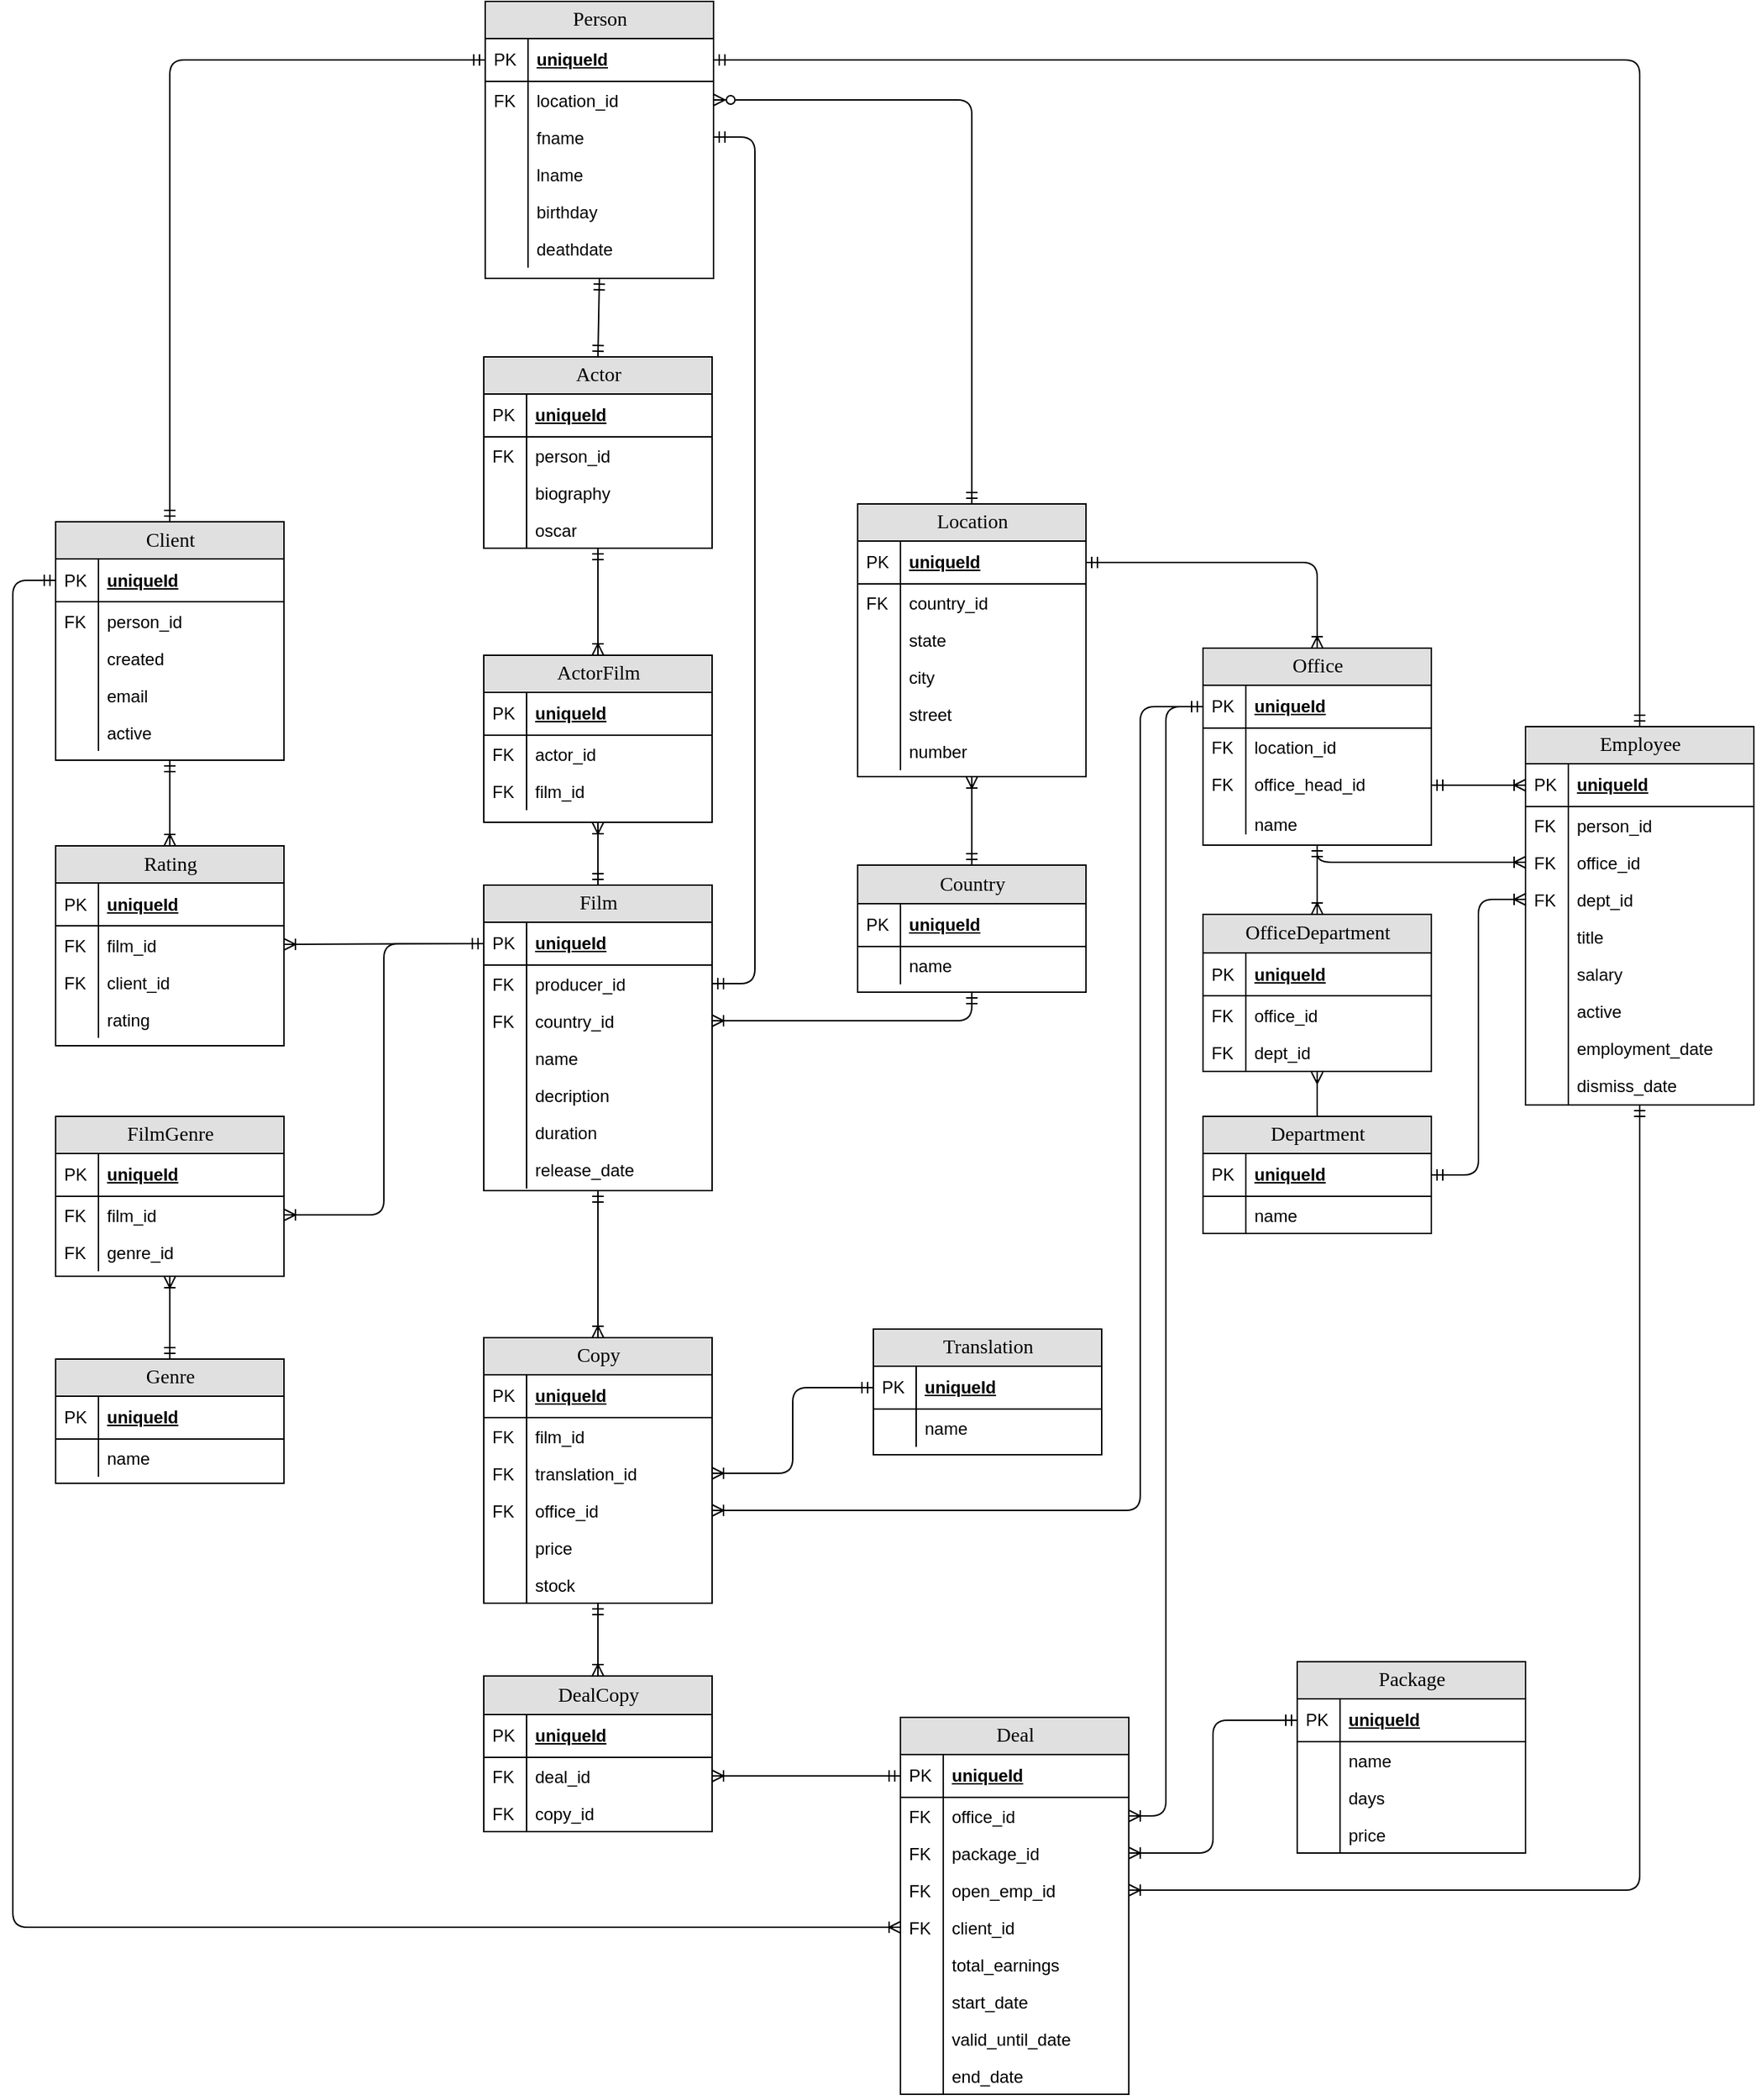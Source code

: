 <mxfile version="11.2.1" type="device" pages="1"><diagram name="Page-1" id="e56a1550-8fbb-45ad-956c-1786394a9013"><mxGraphModel dx="1422" dy="778" grid="1" gridSize="10" guides="1" tooltips="1" connect="1" arrows="1" fold="1" page="1" pageScale="1" pageWidth="1100" pageHeight="850" background="#ffffff" math="0" shadow="0"><root><mxCell id="0"/><mxCell id="1" parent="0"/><mxCell id="2e49270ec7c68f3f-8" value="Person" style="swimlane;html=1;fontStyle=0;childLayout=stackLayout;horizontal=1;startSize=26;fillColor=#e0e0e0;horizontalStack=0;resizeParent=1;resizeLast=0;collapsible=1;marginBottom=0;swimlaneFillColor=#ffffff;align=center;rounded=0;shadow=0;comic=0;labelBackgroundColor=none;strokeColor=#000000;strokeWidth=1;fontFamily=Verdana;fontSize=14;fontColor=#000000;swimlaneLine=1;" parent="1" vertex="1"><mxGeometry x="641" y="37" width="160" height="194" as="geometry"/></mxCell><mxCell id="2e49270ec7c68f3f-9" value="uniqueId" style="shape=partialRectangle;top=0;left=0;right=0;bottom=1;html=1;align=left;verticalAlign=middle;fillColor=none;spacingLeft=34;spacingRight=4;whiteSpace=wrap;overflow=hidden;rotatable=0;points=[[0,0.5],[1,0.5]];portConstraint=eastwest;dropTarget=0;fontStyle=5;" parent="2e49270ec7c68f3f-8" vertex="1"><mxGeometry y="26" width="160" height="30" as="geometry"/></mxCell><mxCell id="2e49270ec7c68f3f-10" value="PK" style="shape=partialRectangle;top=0;left=0;bottom=0;html=1;fillColor=none;align=left;verticalAlign=middle;spacingLeft=4;spacingRight=4;whiteSpace=wrap;overflow=hidden;rotatable=0;points=[];portConstraint=eastwest;part=1;" parent="2e49270ec7c68f3f-9" vertex="1" connectable="0"><mxGeometry width="30" height="30" as="geometry"/></mxCell><mxCell id="aB7Nx-ChoNUDOVZ2O176-5" value="location_id" style="shape=partialRectangle;top=0;left=0;right=0;bottom=0;html=1;align=left;verticalAlign=top;fillColor=none;spacingLeft=34;spacingRight=4;whiteSpace=wrap;overflow=hidden;rotatable=0;points=[[0,0.5],[1,0.5]];portConstraint=eastwest;dropTarget=0;" parent="2e49270ec7c68f3f-8" vertex="1"><mxGeometry y="56" width="160" height="26" as="geometry"/></mxCell><mxCell id="aB7Nx-ChoNUDOVZ2O176-6" value="FK" style="shape=partialRectangle;top=0;left=0;bottom=0;html=1;fillColor=none;align=left;verticalAlign=top;spacingLeft=4;spacingRight=4;whiteSpace=wrap;overflow=hidden;rotatable=0;points=[];portConstraint=eastwest;part=1;" parent="aB7Nx-ChoNUDOVZ2O176-5" vertex="1" connectable="0"><mxGeometry width="30" height="26" as="geometry"/></mxCell><mxCell id="2e49270ec7c68f3f-11" value="fname" style="shape=partialRectangle;top=0;left=0;right=0;bottom=0;html=1;align=left;verticalAlign=top;fillColor=none;spacingLeft=34;spacingRight=4;whiteSpace=wrap;overflow=hidden;rotatable=0;points=[[0,0.5],[1,0.5]];portConstraint=eastwest;dropTarget=0;" parent="2e49270ec7c68f3f-8" vertex="1"><mxGeometry y="82" width="160" height="26" as="geometry"/></mxCell><mxCell id="2e49270ec7c68f3f-12" value="" style="shape=partialRectangle;top=0;left=0;bottom=0;html=1;fillColor=none;align=left;verticalAlign=top;spacingLeft=4;spacingRight=4;whiteSpace=wrap;overflow=hidden;rotatable=0;points=[];portConstraint=eastwest;part=1;" parent="2e49270ec7c68f3f-11" vertex="1" connectable="0"><mxGeometry width="30" height="26" as="geometry"/></mxCell><mxCell id="2e49270ec7c68f3f-13" value="lname" style="shape=partialRectangle;top=0;left=0;right=0;bottom=0;html=1;align=left;verticalAlign=top;fillColor=none;spacingLeft=34;spacingRight=4;whiteSpace=wrap;overflow=hidden;rotatable=0;points=[[0,0.5],[1,0.5]];portConstraint=eastwest;dropTarget=0;" parent="2e49270ec7c68f3f-8" vertex="1"><mxGeometry y="108" width="160" height="26" as="geometry"/></mxCell><mxCell id="2e49270ec7c68f3f-14" value="" style="shape=partialRectangle;top=0;left=0;bottom=0;html=1;fillColor=none;align=left;verticalAlign=top;spacingLeft=4;spacingRight=4;whiteSpace=wrap;overflow=hidden;rotatable=0;points=[];portConstraint=eastwest;part=1;" parent="2e49270ec7c68f3f-13" vertex="1" connectable="0"><mxGeometry width="30" height="26" as="geometry"/></mxCell><mxCell id="2e49270ec7c68f3f-15" value="birthday" style="shape=partialRectangle;top=0;left=0;right=0;bottom=0;html=1;align=left;verticalAlign=top;fillColor=none;spacingLeft=34;spacingRight=4;whiteSpace=wrap;overflow=hidden;rotatable=0;points=[[0,0.5],[1,0.5]];portConstraint=eastwest;dropTarget=0;" parent="2e49270ec7c68f3f-8" vertex="1"><mxGeometry y="134" width="160" height="26" as="geometry"/></mxCell><mxCell id="2e49270ec7c68f3f-16" value="" style="shape=partialRectangle;top=0;left=0;bottom=0;html=1;fillColor=none;align=left;verticalAlign=top;spacingLeft=4;spacingRight=4;whiteSpace=wrap;overflow=hidden;rotatable=0;points=[];portConstraint=eastwest;part=1;" parent="2e49270ec7c68f3f-15" vertex="1" connectable="0"><mxGeometry width="30" height="26" as="geometry"/></mxCell><mxCell id="aB7Nx-ChoNUDOVZ2O176-3" value="deathdate" style="shape=partialRectangle;top=0;left=0;right=0;bottom=0;html=1;align=left;verticalAlign=top;fillColor=none;spacingLeft=34;spacingRight=4;whiteSpace=wrap;overflow=hidden;rotatable=0;points=[[0,0.5],[1,0.5]];portConstraint=eastwest;dropTarget=0;" parent="2e49270ec7c68f3f-8" vertex="1"><mxGeometry y="160" width="160" height="26" as="geometry"/></mxCell><mxCell id="aB7Nx-ChoNUDOVZ2O176-4" value="" style="shape=partialRectangle;top=0;left=0;bottom=0;html=1;fillColor=none;align=left;verticalAlign=top;spacingLeft=4;spacingRight=4;whiteSpace=wrap;overflow=hidden;rotatable=0;points=[];portConstraint=eastwest;part=1;" parent="aB7Nx-ChoNUDOVZ2O176-3" vertex="1" connectable="0"><mxGeometry width="30" height="26" as="geometry"/></mxCell><mxCell id="2e49270ec7c68f3f-19" value="Employee" style="swimlane;html=1;fontStyle=0;childLayout=stackLayout;horizontal=1;startSize=26;fillColor=#e0e0e0;horizontalStack=0;resizeParent=1;resizeLast=0;collapsible=1;marginBottom=0;swimlaneFillColor=#ffffff;align=center;rounded=0;shadow=0;comic=0;labelBackgroundColor=none;strokeColor=#000000;strokeWidth=1;fontFamily=Verdana;fontSize=14;fontColor=#000000;" parent="1" vertex="1"><mxGeometry x="1370" y="545" width="160" height="265" as="geometry"/></mxCell><mxCell id="2e49270ec7c68f3f-20" value="uniqueId" style="shape=partialRectangle;top=0;left=0;right=0;bottom=1;html=1;align=left;verticalAlign=middle;fillColor=none;spacingLeft=34;spacingRight=4;whiteSpace=wrap;overflow=hidden;rotatable=0;points=[[0,0.5],[1,0.5]];portConstraint=eastwest;dropTarget=0;fontStyle=5;" parent="2e49270ec7c68f3f-19" vertex="1"><mxGeometry y="26" width="160" height="30" as="geometry"/></mxCell><mxCell id="2e49270ec7c68f3f-21" value="PK" style="shape=partialRectangle;top=0;left=0;bottom=0;html=1;fillColor=none;align=left;verticalAlign=middle;spacingLeft=4;spacingRight=4;whiteSpace=wrap;overflow=hidden;rotatable=0;points=[];portConstraint=eastwest;part=1;" parent="2e49270ec7c68f3f-20" vertex="1" connectable="0"><mxGeometry width="30" height="30" as="geometry"/></mxCell><mxCell id="2e49270ec7c68f3f-22" value="person_id" style="shape=partialRectangle;top=0;left=0;right=0;bottom=0;html=1;align=left;verticalAlign=top;fillColor=none;spacingLeft=34;spacingRight=4;whiteSpace=wrap;overflow=hidden;rotatable=0;points=[[0,0.5],[1,0.5]];portConstraint=eastwest;dropTarget=0;" parent="2e49270ec7c68f3f-19" vertex="1"><mxGeometry y="56" width="160" height="26" as="geometry"/></mxCell><mxCell id="2e49270ec7c68f3f-23" value="FK" style="shape=partialRectangle;top=0;left=0;bottom=0;html=1;fillColor=none;align=left;verticalAlign=top;spacingLeft=4;spacingRight=4;whiteSpace=wrap;overflow=hidden;rotatable=0;points=[];portConstraint=eastwest;part=1;" parent="2e49270ec7c68f3f-22" vertex="1" connectable="0"><mxGeometry width="30" height="26" as="geometry"/></mxCell><mxCell id="aB7Nx-ChoNUDOVZ2O176-67" value="office_id" style="shape=partialRectangle;top=0;left=0;right=0;bottom=0;html=1;align=left;verticalAlign=top;fillColor=none;spacingLeft=34;spacingRight=4;whiteSpace=wrap;overflow=hidden;rotatable=0;points=[[0,0.5],[1,0.5]];portConstraint=eastwest;dropTarget=0;" parent="2e49270ec7c68f3f-19" vertex="1"><mxGeometry y="82" width="160" height="26" as="geometry"/></mxCell><mxCell id="aB7Nx-ChoNUDOVZ2O176-68" value="FK" style="shape=partialRectangle;top=0;left=0;bottom=0;html=1;fillColor=none;align=left;verticalAlign=top;spacingLeft=4;spacingRight=4;whiteSpace=wrap;overflow=hidden;rotatable=0;points=[];portConstraint=eastwest;part=1;" parent="aB7Nx-ChoNUDOVZ2O176-67" vertex="1" connectable="0"><mxGeometry width="30" height="26" as="geometry"/></mxCell><mxCell id="TpmKQloM4xabRlSfvXjr-30" value="dept_id" style="shape=partialRectangle;top=0;left=0;right=0;bottom=0;html=1;align=left;verticalAlign=top;fillColor=none;spacingLeft=34;spacingRight=4;whiteSpace=wrap;overflow=hidden;rotatable=0;points=[[0,0.5],[1,0.5]];portConstraint=eastwest;dropTarget=0;" parent="2e49270ec7c68f3f-19" vertex="1"><mxGeometry y="108" width="160" height="26" as="geometry"/></mxCell><mxCell id="TpmKQloM4xabRlSfvXjr-31" value="FK" style="shape=partialRectangle;top=0;left=0;bottom=0;html=1;fillColor=none;align=left;verticalAlign=top;spacingLeft=4;spacingRight=4;whiteSpace=wrap;overflow=hidden;rotatable=0;points=[];portConstraint=eastwest;part=1;" parent="TpmKQloM4xabRlSfvXjr-30" vertex="1" connectable="0"><mxGeometry width="30" height="26" as="geometry"/></mxCell><mxCell id="2e49270ec7c68f3f-24" value="title" style="shape=partialRectangle;top=0;left=0;right=0;bottom=0;html=1;align=left;verticalAlign=top;fillColor=none;spacingLeft=34;spacingRight=4;whiteSpace=wrap;overflow=hidden;rotatable=0;points=[[0,0.5],[1,0.5]];portConstraint=eastwest;dropTarget=0;" parent="2e49270ec7c68f3f-19" vertex="1"><mxGeometry y="134" width="160" height="26" as="geometry"/></mxCell><mxCell id="2e49270ec7c68f3f-25" value="" style="shape=partialRectangle;top=0;left=0;bottom=0;html=1;fillColor=none;align=left;verticalAlign=top;spacingLeft=4;spacingRight=4;whiteSpace=wrap;overflow=hidden;rotatable=0;points=[];portConstraint=eastwest;part=1;" parent="2e49270ec7c68f3f-24" vertex="1" connectable="0"><mxGeometry width="30" height="26" as="geometry"/></mxCell><mxCell id="2e49270ec7c68f3f-26" value="salary" style="shape=partialRectangle;top=0;left=0;right=0;bottom=0;html=1;align=left;verticalAlign=top;fillColor=none;spacingLeft=34;spacingRight=4;whiteSpace=wrap;overflow=hidden;rotatable=0;points=[[0,0.5],[1,0.5]];portConstraint=eastwest;dropTarget=0;" parent="2e49270ec7c68f3f-19" vertex="1"><mxGeometry y="160" width="160" height="26" as="geometry"/></mxCell><mxCell id="2e49270ec7c68f3f-27" value="" style="shape=partialRectangle;top=0;left=0;bottom=0;html=1;fillColor=none;align=left;verticalAlign=top;spacingLeft=4;spacingRight=4;whiteSpace=wrap;overflow=hidden;rotatable=0;points=[];portConstraint=eastwest;part=1;" parent="2e49270ec7c68f3f-26" vertex="1" connectable="0"><mxGeometry width="30" height="26" as="geometry"/></mxCell><mxCell id="aB7Nx-ChoNUDOVZ2O176-43" value="active" style="shape=partialRectangle;top=0;left=0;right=0;bottom=0;html=1;align=left;verticalAlign=top;fillColor=none;spacingLeft=34;spacingRight=4;whiteSpace=wrap;overflow=hidden;rotatable=0;points=[[0,0.5],[1,0.5]];portConstraint=eastwest;dropTarget=0;" parent="2e49270ec7c68f3f-19" vertex="1"><mxGeometry y="186" width="160" height="26" as="geometry"/></mxCell><mxCell id="aB7Nx-ChoNUDOVZ2O176-44" value="" style="shape=partialRectangle;top=0;left=0;bottom=0;html=1;fillColor=none;align=left;verticalAlign=top;spacingLeft=4;spacingRight=4;whiteSpace=wrap;overflow=hidden;rotatable=0;points=[];portConstraint=eastwest;part=1;" parent="aB7Nx-ChoNUDOVZ2O176-43" vertex="1" connectable="0"><mxGeometry width="30" height="26" as="geometry"/></mxCell><mxCell id="aB7Nx-ChoNUDOVZ2O176-45" value="employment_date" style="shape=partialRectangle;top=0;left=0;right=0;bottom=0;html=1;align=left;verticalAlign=top;fillColor=none;spacingLeft=34;spacingRight=4;whiteSpace=wrap;overflow=hidden;rotatable=0;points=[[0,0.5],[1,0.5]];portConstraint=eastwest;dropTarget=0;" parent="2e49270ec7c68f3f-19" vertex="1"><mxGeometry y="212" width="160" height="26" as="geometry"/></mxCell><mxCell id="aB7Nx-ChoNUDOVZ2O176-46" value="" style="shape=partialRectangle;top=0;left=0;bottom=0;html=1;fillColor=none;align=left;verticalAlign=top;spacingLeft=4;spacingRight=4;whiteSpace=wrap;overflow=hidden;rotatable=0;points=[];portConstraint=eastwest;part=1;" parent="aB7Nx-ChoNUDOVZ2O176-45" vertex="1" connectable="0"><mxGeometry width="30" height="26" as="geometry"/></mxCell><mxCell id="aB7Nx-ChoNUDOVZ2O176-47" value="dismiss_date" style="shape=partialRectangle;top=0;left=0;right=0;bottom=0;html=1;align=left;verticalAlign=top;fillColor=none;spacingLeft=34;spacingRight=4;whiteSpace=wrap;overflow=hidden;rotatable=0;points=[[0,0.5],[1,0.5]];portConstraint=eastwest;dropTarget=0;" parent="2e49270ec7c68f3f-19" vertex="1"><mxGeometry y="238" width="160" height="26" as="geometry"/></mxCell><mxCell id="aB7Nx-ChoNUDOVZ2O176-48" value="" style="shape=partialRectangle;top=0;left=0;bottom=0;html=1;fillColor=none;align=left;verticalAlign=top;spacingLeft=4;spacingRight=4;whiteSpace=wrap;overflow=hidden;rotatable=0;points=[];portConstraint=eastwest;part=1;" parent="aB7Nx-ChoNUDOVZ2O176-47" vertex="1" connectable="0"><mxGeometry width="30" height="26" as="geometry"/></mxCell><mxCell id="2e49270ec7c68f3f-30" value="Location" style="swimlane;html=1;fontStyle=0;childLayout=stackLayout;horizontal=1;startSize=26;fillColor=#e0e0e0;horizontalStack=0;resizeParent=1;resizeLast=0;collapsible=1;marginBottom=0;swimlaneFillColor=#ffffff;align=center;rounded=0;shadow=0;comic=0;labelBackgroundColor=none;strokeColor=#000000;strokeWidth=1;fontFamily=Verdana;fontSize=14;fontColor=#000000;" parent="1" vertex="1"><mxGeometry x="902" y="389" width="160" height="191" as="geometry"/></mxCell><mxCell id="2e49270ec7c68f3f-31" value="uniqueId" style="shape=partialRectangle;top=0;left=0;right=0;bottom=1;html=1;align=left;verticalAlign=middle;fillColor=none;spacingLeft=34;spacingRight=4;whiteSpace=wrap;overflow=hidden;rotatable=0;points=[[0,0.5],[1,0.5]];portConstraint=eastwest;dropTarget=0;fontStyle=5;" parent="2e49270ec7c68f3f-30" vertex="1"><mxGeometry y="26" width="160" height="30" as="geometry"/></mxCell><mxCell id="2e49270ec7c68f3f-32" value="PK" style="shape=partialRectangle;top=0;left=0;bottom=0;html=1;fillColor=none;align=left;verticalAlign=middle;spacingLeft=4;spacingRight=4;whiteSpace=wrap;overflow=hidden;rotatable=0;points=[];portConstraint=eastwest;part=1;" parent="2e49270ec7c68f3f-31" vertex="1" connectable="0"><mxGeometry width="30" height="30" as="geometry"/></mxCell><mxCell id="2e49270ec7c68f3f-33" value="country_id" style="shape=partialRectangle;top=0;left=0;right=0;bottom=0;html=1;align=left;verticalAlign=top;fillColor=none;spacingLeft=34;spacingRight=4;whiteSpace=wrap;overflow=hidden;rotatable=0;points=[[0,0.5],[1,0.5]];portConstraint=eastwest;dropTarget=0;" parent="2e49270ec7c68f3f-30" vertex="1"><mxGeometry y="56" width="160" height="26" as="geometry"/></mxCell><mxCell id="2e49270ec7c68f3f-34" value="FK" style="shape=partialRectangle;top=0;left=0;bottom=0;html=1;fillColor=none;align=left;verticalAlign=top;spacingLeft=4;spacingRight=4;whiteSpace=wrap;overflow=hidden;rotatable=0;points=[];portConstraint=eastwest;part=1;" parent="2e49270ec7c68f3f-33" vertex="1" connectable="0"><mxGeometry width="30" height="26" as="geometry"/></mxCell><mxCell id="2e49270ec7c68f3f-35" value="state" style="shape=partialRectangle;top=0;left=0;right=0;bottom=0;html=1;align=left;verticalAlign=top;fillColor=none;spacingLeft=34;spacingRight=4;whiteSpace=wrap;overflow=hidden;rotatable=0;points=[[0,0.5],[1,0.5]];portConstraint=eastwest;dropTarget=0;" parent="2e49270ec7c68f3f-30" vertex="1"><mxGeometry y="82" width="160" height="26" as="geometry"/></mxCell><mxCell id="2e49270ec7c68f3f-36" value="" style="shape=partialRectangle;top=0;left=0;bottom=0;html=1;fillColor=none;align=left;verticalAlign=top;spacingLeft=4;spacingRight=4;whiteSpace=wrap;overflow=hidden;rotatable=0;points=[];portConstraint=eastwest;part=1;" parent="2e49270ec7c68f3f-35" vertex="1" connectable="0"><mxGeometry width="30" height="26" as="geometry"/></mxCell><mxCell id="TpmKQloM4xabRlSfvXjr-56" value="city" style="shape=partialRectangle;top=0;left=0;right=0;bottom=0;html=1;align=left;verticalAlign=top;fillColor=none;spacingLeft=34;spacingRight=4;whiteSpace=wrap;overflow=hidden;rotatable=0;points=[[0,0.5],[1,0.5]];portConstraint=eastwest;dropTarget=0;" parent="2e49270ec7c68f3f-30" vertex="1"><mxGeometry y="108" width="160" height="26" as="geometry"/></mxCell><mxCell id="TpmKQloM4xabRlSfvXjr-57" value="" style="shape=partialRectangle;top=0;left=0;bottom=0;html=1;fillColor=none;align=left;verticalAlign=top;spacingLeft=4;spacingRight=4;whiteSpace=wrap;overflow=hidden;rotatable=0;points=[];portConstraint=eastwest;part=1;" parent="TpmKQloM4xabRlSfvXjr-56" vertex="1" connectable="0"><mxGeometry width="30" height="26" as="geometry"/></mxCell><mxCell id="2e49270ec7c68f3f-37" value="street" style="shape=partialRectangle;top=0;left=0;right=0;bottom=0;html=1;align=left;verticalAlign=top;fillColor=none;spacingLeft=34;spacingRight=4;whiteSpace=wrap;overflow=hidden;rotatable=0;points=[[0,0.5],[1,0.5]];portConstraint=eastwest;dropTarget=0;" parent="2e49270ec7c68f3f-30" vertex="1"><mxGeometry y="134" width="160" height="26" as="geometry"/></mxCell><mxCell id="2e49270ec7c68f3f-38" value="" style="shape=partialRectangle;top=0;left=0;bottom=0;html=1;fillColor=none;align=left;verticalAlign=top;spacingLeft=4;spacingRight=4;whiteSpace=wrap;overflow=hidden;rotatable=0;points=[];portConstraint=eastwest;part=1;" parent="2e49270ec7c68f3f-37" vertex="1" connectable="0"><mxGeometry width="30" height="26" as="geometry"/></mxCell><mxCell id="aB7Nx-ChoNUDOVZ2O176-35" value="number" style="shape=partialRectangle;top=0;left=0;right=0;bottom=0;html=1;align=left;verticalAlign=top;fillColor=none;spacingLeft=34;spacingRight=4;whiteSpace=wrap;overflow=hidden;rotatable=0;points=[[0,0.5],[1,0.5]];portConstraint=eastwest;dropTarget=0;" parent="2e49270ec7c68f3f-30" vertex="1"><mxGeometry y="160" width="160" height="26" as="geometry"/></mxCell><mxCell id="aB7Nx-ChoNUDOVZ2O176-36" value="" style="shape=partialRectangle;top=0;left=0;bottom=0;html=1;fillColor=none;align=left;verticalAlign=top;spacingLeft=4;spacingRight=4;whiteSpace=wrap;overflow=hidden;rotatable=0;points=[];portConstraint=eastwest;part=1;" parent="aB7Nx-ChoNUDOVZ2O176-35" vertex="1" connectable="0"><mxGeometry width="30" height="26" as="geometry"/></mxCell><mxCell id="2e49270ec7c68f3f-80" value="Client" style="swimlane;html=1;fontStyle=0;childLayout=stackLayout;horizontal=1;startSize=26;fillColor=#e0e0e0;horizontalStack=0;resizeParent=1;resizeLast=0;collapsible=1;marginBottom=0;swimlaneFillColor=#ffffff;align=center;rounded=0;shadow=0;comic=0;labelBackgroundColor=none;strokeColor=#000000;strokeWidth=1;fontFamily=Verdana;fontSize=14;fontColor=#000000;" parent="1" vertex="1"><mxGeometry x="340" y="401.5" width="160" height="167" as="geometry"/></mxCell><mxCell id="2e49270ec7c68f3f-81" value="uniqueId" style="shape=partialRectangle;top=0;left=0;right=0;bottom=1;html=1;align=left;verticalAlign=middle;fillColor=none;spacingLeft=34;spacingRight=4;whiteSpace=wrap;overflow=hidden;rotatable=0;points=[[0,0.5],[1,0.5]];portConstraint=eastwest;dropTarget=0;fontStyle=5;" parent="2e49270ec7c68f3f-80" vertex="1"><mxGeometry y="26" width="160" height="30" as="geometry"/></mxCell><mxCell id="2e49270ec7c68f3f-82" value="PK" style="shape=partialRectangle;top=0;left=0;bottom=0;html=1;fillColor=none;align=left;verticalAlign=middle;spacingLeft=4;spacingRight=4;whiteSpace=wrap;overflow=hidden;rotatable=0;points=[];portConstraint=eastwest;part=1;" parent="2e49270ec7c68f3f-81" vertex="1" connectable="0"><mxGeometry width="30" height="30" as="geometry"/></mxCell><mxCell id="2e49270ec7c68f3f-83" value="person_id" style="shape=partialRectangle;top=0;left=0;right=0;bottom=0;html=1;align=left;verticalAlign=top;fillColor=none;spacingLeft=34;spacingRight=4;whiteSpace=wrap;overflow=hidden;rotatable=0;points=[[0,0.5],[1,0.5]];portConstraint=eastwest;dropTarget=0;" parent="2e49270ec7c68f3f-80" vertex="1"><mxGeometry y="56" width="160" height="26" as="geometry"/></mxCell><mxCell id="2e49270ec7c68f3f-84" value="FK" style="shape=partialRectangle;top=0;left=0;bottom=0;html=1;fillColor=none;align=left;verticalAlign=top;spacingLeft=4;spacingRight=4;whiteSpace=wrap;overflow=hidden;rotatable=0;points=[];portConstraint=eastwest;part=1;" parent="2e49270ec7c68f3f-83" vertex="1" connectable="0"><mxGeometry width="30" height="26" as="geometry"/></mxCell><mxCell id="2e49270ec7c68f3f-85" value="created" style="shape=partialRectangle;top=0;left=0;right=0;bottom=0;html=1;align=left;verticalAlign=top;fillColor=none;spacingLeft=34;spacingRight=4;whiteSpace=wrap;overflow=hidden;rotatable=0;points=[[0,0.5],[1,0.5]];portConstraint=eastwest;dropTarget=0;" parent="2e49270ec7c68f3f-80" vertex="1"><mxGeometry y="82" width="160" height="26" as="geometry"/></mxCell><mxCell id="2e49270ec7c68f3f-86" value="" style="shape=partialRectangle;top=0;left=0;bottom=0;html=1;fillColor=none;align=left;verticalAlign=top;spacingLeft=4;spacingRight=4;whiteSpace=wrap;overflow=hidden;rotatable=0;points=[];portConstraint=eastwest;part=1;" parent="2e49270ec7c68f3f-85" vertex="1" connectable="0"><mxGeometry width="30" height="26" as="geometry"/></mxCell><mxCell id="2e49270ec7c68f3f-87" value="email" style="shape=partialRectangle;top=0;left=0;right=0;bottom=0;html=1;align=left;verticalAlign=top;fillColor=none;spacingLeft=34;spacingRight=4;whiteSpace=wrap;overflow=hidden;rotatable=0;points=[[0,0.5],[1,0.5]];portConstraint=eastwest;dropTarget=0;" parent="2e49270ec7c68f3f-80" vertex="1"><mxGeometry y="108" width="160" height="26" as="geometry"/></mxCell><mxCell id="2e49270ec7c68f3f-88" value="" style="shape=partialRectangle;top=0;left=0;bottom=0;html=1;fillColor=none;align=left;verticalAlign=top;spacingLeft=4;spacingRight=4;whiteSpace=wrap;overflow=hidden;rotatable=0;points=[];portConstraint=eastwest;part=1;" parent="2e49270ec7c68f3f-87" vertex="1" connectable="0"><mxGeometry width="30" height="26" as="geometry"/></mxCell><mxCell id="aB7Nx-ChoNUDOVZ2O176-41" value="active" style="shape=partialRectangle;top=0;left=0;right=0;bottom=0;html=1;align=left;verticalAlign=top;fillColor=none;spacingLeft=34;spacingRight=4;whiteSpace=wrap;overflow=hidden;rotatable=0;points=[[0,0.5],[1,0.5]];portConstraint=eastwest;dropTarget=0;" parent="2e49270ec7c68f3f-80" vertex="1"><mxGeometry y="134" width="160" height="26" as="geometry"/></mxCell><mxCell id="aB7Nx-ChoNUDOVZ2O176-42" value="" style="shape=partialRectangle;top=0;left=0;bottom=0;html=1;fillColor=none;align=left;verticalAlign=top;spacingLeft=4;spacingRight=4;whiteSpace=wrap;overflow=hidden;rotatable=0;points=[];portConstraint=eastwest;part=1;" parent="aB7Nx-ChoNUDOVZ2O176-41" vertex="1" connectable="0"><mxGeometry width="30" height="26" as="geometry"/></mxCell><mxCell id="aB7Nx-ChoNUDOVZ2O176-7" value="Actor" style="swimlane;html=1;fontStyle=0;childLayout=stackLayout;horizontal=1;startSize=26;fillColor=#e0e0e0;horizontalStack=0;resizeParent=1;resizeLast=0;collapsible=1;marginBottom=0;swimlaneFillColor=#ffffff;align=center;rounded=0;shadow=0;comic=0;labelBackgroundColor=none;strokeColor=#000000;strokeWidth=1;fontFamily=Verdana;fontSize=14;fontColor=#000000;" parent="1" vertex="1"><mxGeometry x="640" y="286" width="160" height="134" as="geometry"/></mxCell><mxCell id="aB7Nx-ChoNUDOVZ2O176-8" value="uniqueId" style="shape=partialRectangle;top=0;left=0;right=0;bottom=1;html=1;align=left;verticalAlign=middle;fillColor=none;spacingLeft=34;spacingRight=4;whiteSpace=wrap;overflow=hidden;rotatable=0;points=[[0,0.5],[1,0.5]];portConstraint=eastwest;dropTarget=0;fontStyle=5;" parent="aB7Nx-ChoNUDOVZ2O176-7" vertex="1"><mxGeometry y="26" width="160" height="30" as="geometry"/></mxCell><mxCell id="aB7Nx-ChoNUDOVZ2O176-9" value="PK" style="shape=partialRectangle;top=0;left=0;bottom=0;html=1;fillColor=none;align=left;verticalAlign=middle;spacingLeft=4;spacingRight=4;whiteSpace=wrap;overflow=hidden;rotatable=0;points=[];portConstraint=eastwest;part=1;" parent="aB7Nx-ChoNUDOVZ2O176-8" vertex="1" connectable="0"><mxGeometry width="30" height="30" as="geometry"/></mxCell><mxCell id="aB7Nx-ChoNUDOVZ2O176-10" value="person_id" style="shape=partialRectangle;top=0;left=0;right=0;bottom=0;html=1;align=left;verticalAlign=top;fillColor=none;spacingLeft=34;spacingRight=4;whiteSpace=wrap;overflow=hidden;rotatable=0;points=[[0,0.5],[1,0.5]];portConstraint=eastwest;dropTarget=0;" parent="aB7Nx-ChoNUDOVZ2O176-7" vertex="1"><mxGeometry y="56" width="160" height="26" as="geometry"/></mxCell><mxCell id="aB7Nx-ChoNUDOVZ2O176-11" value="FK" style="shape=partialRectangle;top=0;left=0;bottom=0;html=1;fillColor=none;align=left;verticalAlign=top;spacingLeft=4;spacingRight=4;whiteSpace=wrap;overflow=hidden;rotatable=0;points=[];portConstraint=eastwest;part=1;" parent="aB7Nx-ChoNUDOVZ2O176-10" vertex="1" connectable="0"><mxGeometry width="30" height="26" as="geometry"/></mxCell><mxCell id="aB7Nx-ChoNUDOVZ2O176-12" value="biography" style="shape=partialRectangle;top=0;left=0;right=0;bottom=0;html=1;align=left;verticalAlign=top;fillColor=none;spacingLeft=34;spacingRight=4;whiteSpace=wrap;overflow=hidden;rotatable=0;points=[[0,0.5],[1,0.5]];portConstraint=eastwest;dropTarget=0;" parent="aB7Nx-ChoNUDOVZ2O176-7" vertex="1"><mxGeometry y="82" width="160" height="26" as="geometry"/></mxCell><mxCell id="aB7Nx-ChoNUDOVZ2O176-13" value="" style="shape=partialRectangle;top=0;left=0;bottom=0;html=1;fillColor=none;align=left;verticalAlign=top;spacingLeft=4;spacingRight=4;whiteSpace=wrap;overflow=hidden;rotatable=0;points=[];portConstraint=eastwest;part=1;" parent="aB7Nx-ChoNUDOVZ2O176-12" vertex="1" connectable="0"><mxGeometry width="30" height="26" as="geometry"/></mxCell><mxCell id="aB7Nx-ChoNUDOVZ2O176-14" value="oscar" style="shape=partialRectangle;top=0;left=0;right=0;bottom=0;html=1;align=left;verticalAlign=top;fillColor=none;spacingLeft=34;spacingRight=4;whiteSpace=wrap;overflow=hidden;rotatable=0;points=[[0,0.5],[1,0.5]];portConstraint=eastwest;dropTarget=0;" parent="aB7Nx-ChoNUDOVZ2O176-7" vertex="1"><mxGeometry y="108" width="160" height="26" as="geometry"/></mxCell><mxCell id="aB7Nx-ChoNUDOVZ2O176-15" value="" style="shape=partialRectangle;top=0;left=0;bottom=0;html=1;fillColor=none;align=left;verticalAlign=top;spacingLeft=4;spacingRight=4;whiteSpace=wrap;overflow=hidden;rotatable=0;points=[];portConstraint=eastwest;part=1;" parent="aB7Nx-ChoNUDOVZ2O176-14" vertex="1" connectable="0"><mxGeometry width="30" height="26" as="geometry"/></mxCell><mxCell id="aB7Nx-ChoNUDOVZ2O176-50" value="Office" style="swimlane;html=1;fontStyle=0;childLayout=stackLayout;horizontal=1;startSize=26;fillColor=#e0e0e0;horizontalStack=0;resizeParent=1;resizeLast=0;collapsible=1;marginBottom=0;swimlaneFillColor=#ffffff;align=center;rounded=0;shadow=0;comic=0;labelBackgroundColor=none;strokeColor=#000000;strokeWidth=1;fontFamily=Verdana;fontSize=14;fontColor=#000000;" parent="1" vertex="1"><mxGeometry x="1144" y="490" width="160" height="138" as="geometry"/></mxCell><mxCell id="aB7Nx-ChoNUDOVZ2O176-51" value="uniqueId" style="shape=partialRectangle;top=0;left=0;right=0;bottom=1;html=1;align=left;verticalAlign=middle;fillColor=none;spacingLeft=34;spacingRight=4;whiteSpace=wrap;overflow=hidden;rotatable=0;points=[[0,0.5],[1,0.5]];portConstraint=eastwest;dropTarget=0;fontStyle=5;" parent="aB7Nx-ChoNUDOVZ2O176-50" vertex="1"><mxGeometry y="26" width="160" height="30" as="geometry"/></mxCell><mxCell id="aB7Nx-ChoNUDOVZ2O176-52" value="PK" style="shape=partialRectangle;top=0;left=0;bottom=0;html=1;fillColor=none;align=left;verticalAlign=middle;spacingLeft=4;spacingRight=4;whiteSpace=wrap;overflow=hidden;rotatable=0;points=[];portConstraint=eastwest;part=1;" parent="aB7Nx-ChoNUDOVZ2O176-51" vertex="1" connectable="0"><mxGeometry width="30" height="30" as="geometry"/></mxCell><mxCell id="aB7Nx-ChoNUDOVZ2O176-53" value="location_id" style="shape=partialRectangle;top=0;left=0;right=0;bottom=0;html=1;align=left;verticalAlign=top;fillColor=none;spacingLeft=34;spacingRight=4;whiteSpace=wrap;overflow=hidden;rotatable=0;points=[[0,0.5],[1,0.5]];portConstraint=eastwest;dropTarget=0;" parent="aB7Nx-ChoNUDOVZ2O176-50" vertex="1"><mxGeometry y="56" width="160" height="26" as="geometry"/></mxCell><mxCell id="aB7Nx-ChoNUDOVZ2O176-54" value="FK" style="shape=partialRectangle;top=0;left=0;bottom=0;html=1;fillColor=none;align=left;verticalAlign=top;spacingLeft=4;spacingRight=4;whiteSpace=wrap;overflow=hidden;rotatable=0;points=[];portConstraint=eastwest;part=1;" parent="aB7Nx-ChoNUDOVZ2O176-53" vertex="1" connectable="0"><mxGeometry width="30" height="26" as="geometry"/></mxCell><mxCell id="aB7Nx-ChoNUDOVZ2O176-55" value="office_head_id" style="shape=partialRectangle;top=0;left=0;right=0;bottom=0;html=1;align=left;verticalAlign=top;fillColor=none;spacingLeft=34;spacingRight=4;whiteSpace=wrap;overflow=hidden;rotatable=0;points=[[0,0.5],[1,0.5]];portConstraint=eastwest;dropTarget=0;" parent="aB7Nx-ChoNUDOVZ2O176-50" vertex="1"><mxGeometry y="82" width="160" height="28" as="geometry"/></mxCell><mxCell id="aB7Nx-ChoNUDOVZ2O176-56" value="FK" style="shape=partialRectangle;top=0;left=0;bottom=0;html=1;fillColor=none;align=left;verticalAlign=top;spacingLeft=4;spacingRight=4;whiteSpace=wrap;overflow=hidden;rotatable=0;points=[];portConstraint=eastwest;part=1;" parent="aB7Nx-ChoNUDOVZ2O176-55" vertex="1" connectable="0"><mxGeometry width="30" height="28" as="geometry"/></mxCell><mxCell id="gK-uJdEw3IFCSwN0mxzE-5" value="name" style="shape=partialRectangle;top=0;left=0;right=0;bottom=0;html=1;align=left;verticalAlign=top;fillColor=none;spacingLeft=34;spacingRight=4;whiteSpace=wrap;overflow=hidden;rotatable=0;points=[[0,0.5],[1,0.5]];portConstraint=eastwest;dropTarget=0;" parent="aB7Nx-ChoNUDOVZ2O176-50" vertex="1"><mxGeometry y="110" width="160" height="20" as="geometry"/></mxCell><mxCell id="gK-uJdEw3IFCSwN0mxzE-6" value="" style="shape=partialRectangle;top=0;left=0;bottom=0;html=1;fillColor=none;align=left;verticalAlign=top;spacingLeft=4;spacingRight=4;whiteSpace=wrap;overflow=hidden;rotatable=0;points=[];portConstraint=eastwest;part=1;" parent="gK-uJdEw3IFCSwN0mxzE-5" vertex="1" connectable="0"><mxGeometry width="30" height="20" as="geometry"/></mxCell><mxCell id="aB7Nx-ChoNUDOVZ2O176-70" value="Film" style="swimlane;html=1;fontStyle=0;childLayout=stackLayout;horizontal=1;startSize=26;fillColor=#e0e0e0;horizontalStack=0;resizeParent=1;resizeLast=0;collapsible=1;marginBottom=0;swimlaneFillColor=#ffffff;align=center;rounded=0;shadow=0;comic=0;labelBackgroundColor=none;strokeColor=#000000;strokeWidth=1;fontFamily=Verdana;fontSize=14;fontColor=#000000;" parent="1" vertex="1"><mxGeometry x="640" y="656" width="160" height="214" as="geometry"/></mxCell><mxCell id="aB7Nx-ChoNUDOVZ2O176-71" value="uniqueId" style="shape=partialRectangle;top=0;left=0;right=0;bottom=1;html=1;align=left;verticalAlign=middle;fillColor=none;spacingLeft=34;spacingRight=4;whiteSpace=wrap;overflow=hidden;rotatable=0;points=[[0,0.5],[1,0.5]];portConstraint=eastwest;dropTarget=0;fontStyle=5;" parent="aB7Nx-ChoNUDOVZ2O176-70" vertex="1"><mxGeometry y="26" width="160" height="30" as="geometry"/></mxCell><mxCell id="aB7Nx-ChoNUDOVZ2O176-72" value="PK" style="shape=partialRectangle;top=0;left=0;bottom=0;html=1;fillColor=none;align=left;verticalAlign=middle;spacingLeft=4;spacingRight=4;whiteSpace=wrap;overflow=hidden;rotatable=0;points=[];portConstraint=eastwest;part=1;" parent="aB7Nx-ChoNUDOVZ2O176-71" vertex="1" connectable="0"><mxGeometry width="30" height="30" as="geometry"/></mxCell><mxCell id="aB7Nx-ChoNUDOVZ2O176-73" value="producer_id" style="shape=partialRectangle;top=0;left=0;right=0;bottom=0;html=1;align=left;verticalAlign=top;fillColor=none;spacingLeft=34;spacingRight=4;whiteSpace=wrap;overflow=hidden;rotatable=0;points=[[0,0.5],[1,0.5]];portConstraint=eastwest;dropTarget=0;" parent="aB7Nx-ChoNUDOVZ2O176-70" vertex="1"><mxGeometry y="56" width="160" height="26" as="geometry"/></mxCell><mxCell id="aB7Nx-ChoNUDOVZ2O176-74" value="FK" style="shape=partialRectangle;top=0;left=0;bottom=0;html=1;fillColor=none;align=left;verticalAlign=top;spacingLeft=4;spacingRight=4;whiteSpace=wrap;overflow=hidden;rotatable=0;points=[];portConstraint=eastwest;part=1;" parent="aB7Nx-ChoNUDOVZ2O176-73" vertex="1" connectable="0"><mxGeometry width="30" height="26" as="geometry"/></mxCell><mxCell id="TpmKQloM4xabRlSfvXjr-37" value="country_id" style="shape=partialRectangle;top=0;left=0;right=0;bottom=0;html=1;align=left;verticalAlign=top;fillColor=none;spacingLeft=34;spacingRight=4;whiteSpace=wrap;overflow=hidden;rotatable=0;points=[[0,0.5],[1,0.5]];portConstraint=eastwest;dropTarget=0;" parent="aB7Nx-ChoNUDOVZ2O176-70" vertex="1"><mxGeometry y="82" width="160" height="26" as="geometry"/></mxCell><mxCell id="TpmKQloM4xabRlSfvXjr-38" value="FK" style="shape=partialRectangle;top=0;left=0;bottom=0;html=1;fillColor=none;align=left;verticalAlign=top;spacingLeft=4;spacingRight=4;whiteSpace=wrap;overflow=hidden;rotatable=0;points=[];portConstraint=eastwest;part=1;" parent="TpmKQloM4xabRlSfvXjr-37" vertex="1" connectable="0"><mxGeometry width="30" height="26" as="geometry"/></mxCell><mxCell id="TpmKQloM4xabRlSfvXjr-35" value="name" style="shape=partialRectangle;top=0;left=0;right=0;bottom=0;html=1;align=left;verticalAlign=top;fillColor=none;spacingLeft=34;spacingRight=4;whiteSpace=wrap;overflow=hidden;rotatable=0;points=[[0,0.5],[1,0.5]];portConstraint=eastwest;dropTarget=0;" parent="aB7Nx-ChoNUDOVZ2O176-70" vertex="1"><mxGeometry y="108" width="160" height="26" as="geometry"/></mxCell><mxCell id="TpmKQloM4xabRlSfvXjr-36" value="" style="shape=partialRectangle;top=0;left=0;bottom=0;html=1;fillColor=none;align=left;verticalAlign=top;spacingLeft=4;spacingRight=4;whiteSpace=wrap;overflow=hidden;rotatable=0;points=[];portConstraint=eastwest;part=1;" parent="TpmKQloM4xabRlSfvXjr-35" vertex="1" connectable="0"><mxGeometry width="30" height="26" as="geometry"/></mxCell><mxCell id="aB7Nx-ChoNUDOVZ2O176-75" value="decription" style="shape=partialRectangle;top=0;left=0;right=0;bottom=0;html=1;align=left;verticalAlign=top;fillColor=none;spacingLeft=34;spacingRight=4;whiteSpace=wrap;overflow=hidden;rotatable=0;points=[[0,0.5],[1,0.5]];portConstraint=eastwest;dropTarget=0;" parent="aB7Nx-ChoNUDOVZ2O176-70" vertex="1"><mxGeometry y="134" width="160" height="26" as="geometry"/></mxCell><mxCell id="aB7Nx-ChoNUDOVZ2O176-76" value="" style="shape=partialRectangle;top=0;left=0;bottom=0;html=1;fillColor=none;align=left;verticalAlign=top;spacingLeft=4;spacingRight=4;whiteSpace=wrap;overflow=hidden;rotatable=0;points=[];portConstraint=eastwest;part=1;" parent="aB7Nx-ChoNUDOVZ2O176-75" vertex="1" connectable="0"><mxGeometry width="30" height="26" as="geometry"/></mxCell><mxCell id="aB7Nx-ChoNUDOVZ2O176-77" value="duration" style="shape=partialRectangle;top=0;left=0;right=0;bottom=0;html=1;align=left;verticalAlign=top;fillColor=none;spacingLeft=34;spacingRight=4;whiteSpace=wrap;overflow=hidden;rotatable=0;points=[[0,0.5],[1,0.5]];portConstraint=eastwest;dropTarget=0;" parent="aB7Nx-ChoNUDOVZ2O176-70" vertex="1"><mxGeometry y="160" width="160" height="26" as="geometry"/></mxCell><mxCell id="aB7Nx-ChoNUDOVZ2O176-78" value="" style="shape=partialRectangle;top=0;left=0;bottom=0;html=1;fillColor=none;align=left;verticalAlign=top;spacingLeft=4;spacingRight=4;whiteSpace=wrap;overflow=hidden;rotatable=0;points=[];portConstraint=eastwest;part=1;" parent="aB7Nx-ChoNUDOVZ2O176-77" vertex="1" connectable="0"><mxGeometry width="30" height="26" as="geometry"/></mxCell><mxCell id="aB7Nx-ChoNUDOVZ2O176-92" value="release_date" style="shape=partialRectangle;top=0;left=0;right=0;bottom=0;html=1;align=left;verticalAlign=top;fillColor=none;spacingLeft=34;spacingRight=4;whiteSpace=wrap;overflow=hidden;rotatable=0;points=[[0,0.5],[1,0.5]];portConstraint=eastwest;dropTarget=0;" parent="aB7Nx-ChoNUDOVZ2O176-70" vertex="1"><mxGeometry y="186" width="160" height="26" as="geometry"/></mxCell><mxCell id="aB7Nx-ChoNUDOVZ2O176-93" value="" style="shape=partialRectangle;top=0;left=0;bottom=0;html=1;fillColor=none;align=left;verticalAlign=top;spacingLeft=4;spacingRight=4;whiteSpace=wrap;overflow=hidden;rotatable=0;points=[];portConstraint=eastwest;part=1;" parent="aB7Nx-ChoNUDOVZ2O176-92" vertex="1" connectable="0"><mxGeometry width="30" height="26" as="geometry"/></mxCell><mxCell id="aB7Nx-ChoNUDOVZ2O176-83" value="ActorFilm" style="swimlane;html=1;fontStyle=0;childLayout=stackLayout;horizontal=1;startSize=26;fillColor=#e0e0e0;horizontalStack=0;resizeParent=1;resizeLast=0;collapsible=1;marginBottom=0;swimlaneFillColor=#ffffff;align=center;rounded=0;shadow=0;comic=0;labelBackgroundColor=none;strokeColor=#000000;strokeWidth=1;fontFamily=Verdana;fontSize=14;fontColor=#000000;" parent="1" vertex="1"><mxGeometry x="640" y="495" width="160" height="117" as="geometry"/></mxCell><mxCell id="aB7Nx-ChoNUDOVZ2O176-84" value="uniqueId" style="shape=partialRectangle;top=0;left=0;right=0;bottom=1;html=1;align=left;verticalAlign=middle;fillColor=none;spacingLeft=34;spacingRight=4;whiteSpace=wrap;overflow=hidden;rotatable=0;points=[[0,0.5],[1,0.5]];portConstraint=eastwest;dropTarget=0;fontStyle=5;" parent="aB7Nx-ChoNUDOVZ2O176-83" vertex="1"><mxGeometry y="26" width="160" height="30" as="geometry"/></mxCell><mxCell id="aB7Nx-ChoNUDOVZ2O176-85" value="PK" style="shape=partialRectangle;top=0;left=0;bottom=0;html=1;fillColor=none;align=left;verticalAlign=middle;spacingLeft=4;spacingRight=4;whiteSpace=wrap;overflow=hidden;rotatable=0;points=[];portConstraint=eastwest;part=1;" parent="aB7Nx-ChoNUDOVZ2O176-84" vertex="1" connectable="0"><mxGeometry width="30" height="30" as="geometry"/></mxCell><mxCell id="aB7Nx-ChoNUDOVZ2O176-86" value="actor_id" style="shape=partialRectangle;top=0;left=0;right=0;bottom=0;html=1;align=left;verticalAlign=top;fillColor=none;spacingLeft=34;spacingRight=4;whiteSpace=wrap;overflow=hidden;rotatable=0;points=[[0,0.5],[1,0.5]];portConstraint=eastwest;dropTarget=0;" parent="aB7Nx-ChoNUDOVZ2O176-83" vertex="1"><mxGeometry y="56" width="160" height="26" as="geometry"/></mxCell><mxCell id="aB7Nx-ChoNUDOVZ2O176-87" value="FK" style="shape=partialRectangle;top=0;left=0;bottom=0;html=1;fillColor=none;align=left;verticalAlign=top;spacingLeft=4;spacingRight=4;whiteSpace=wrap;overflow=hidden;rotatable=0;points=[];portConstraint=eastwest;part=1;" parent="aB7Nx-ChoNUDOVZ2O176-86" vertex="1" connectable="0"><mxGeometry width="30" height="26" as="geometry"/></mxCell><mxCell id="aB7Nx-ChoNUDOVZ2O176-88" value="film_id" style="shape=partialRectangle;top=0;left=0;right=0;bottom=0;html=1;align=left;verticalAlign=top;fillColor=none;spacingLeft=34;spacingRight=4;whiteSpace=wrap;overflow=hidden;rotatable=0;points=[[0,0.5],[1,0.5]];portConstraint=eastwest;dropTarget=0;" parent="aB7Nx-ChoNUDOVZ2O176-83" vertex="1"><mxGeometry y="82" width="160" height="26" as="geometry"/></mxCell><mxCell id="aB7Nx-ChoNUDOVZ2O176-89" value="FK" style="shape=partialRectangle;top=0;left=0;bottom=0;html=1;fillColor=none;align=left;verticalAlign=top;spacingLeft=4;spacingRight=4;whiteSpace=wrap;overflow=hidden;rotatable=0;points=[];portConstraint=eastwest;part=1;" parent="aB7Nx-ChoNUDOVZ2O176-88" vertex="1" connectable="0"><mxGeometry width="30" height="26" as="geometry"/></mxCell><mxCell id="aB7Nx-ChoNUDOVZ2O176-96" value="Genre" style="swimlane;html=1;fontStyle=0;childLayout=stackLayout;horizontal=1;startSize=26;fillColor=#e0e0e0;horizontalStack=0;resizeParent=1;resizeLast=0;collapsible=1;marginBottom=0;swimlaneFillColor=#ffffff;align=center;rounded=0;shadow=0;comic=0;labelBackgroundColor=none;strokeColor=#000000;strokeWidth=1;fontFamily=Verdana;fontSize=14;fontColor=#000000;" parent="1" vertex="1"><mxGeometry x="340" y="988" width="160" height="87" as="geometry"/></mxCell><mxCell id="aB7Nx-ChoNUDOVZ2O176-97" value="uniqueId" style="shape=partialRectangle;top=0;left=0;right=0;bottom=1;html=1;align=left;verticalAlign=middle;fillColor=none;spacingLeft=34;spacingRight=4;whiteSpace=wrap;overflow=hidden;rotatable=0;points=[[0,0.5],[1,0.5]];portConstraint=eastwest;dropTarget=0;fontStyle=5;" parent="aB7Nx-ChoNUDOVZ2O176-96" vertex="1"><mxGeometry y="26" width="160" height="30" as="geometry"/></mxCell><mxCell id="aB7Nx-ChoNUDOVZ2O176-98" value="PK" style="shape=partialRectangle;top=0;left=0;bottom=0;html=1;fillColor=none;align=left;verticalAlign=middle;spacingLeft=4;spacingRight=4;whiteSpace=wrap;overflow=hidden;rotatable=0;points=[];portConstraint=eastwest;part=1;" parent="aB7Nx-ChoNUDOVZ2O176-97" vertex="1" connectable="0"><mxGeometry width="30" height="30" as="geometry"/></mxCell><mxCell id="aB7Nx-ChoNUDOVZ2O176-99" value="name" style="shape=partialRectangle;top=0;left=0;right=0;bottom=0;html=1;align=left;verticalAlign=top;fillColor=none;spacingLeft=34;spacingRight=4;whiteSpace=wrap;overflow=hidden;rotatable=0;points=[[0,0.5],[1,0.5]];portConstraint=eastwest;dropTarget=0;" parent="aB7Nx-ChoNUDOVZ2O176-96" vertex="1"><mxGeometry y="56" width="160" height="26" as="geometry"/></mxCell><mxCell id="aB7Nx-ChoNUDOVZ2O176-100" value="" style="shape=partialRectangle;top=0;left=0;bottom=0;html=1;fillColor=none;align=left;verticalAlign=top;spacingLeft=4;spacingRight=4;whiteSpace=wrap;overflow=hidden;rotatable=0;points=[];portConstraint=eastwest;part=1;" parent="aB7Nx-ChoNUDOVZ2O176-99" vertex="1" connectable="0"><mxGeometry width="30" height="26" as="geometry"/></mxCell><mxCell id="aB7Nx-ChoNUDOVZ2O176-105" value="FilmGenre" style="swimlane;html=1;fontStyle=0;childLayout=stackLayout;horizontal=1;startSize=26;fillColor=#e0e0e0;horizontalStack=0;resizeParent=1;resizeLast=0;collapsible=1;marginBottom=0;swimlaneFillColor=#ffffff;align=center;rounded=0;shadow=0;comic=0;labelBackgroundColor=none;strokeColor=#000000;strokeWidth=1;fontFamily=Verdana;fontSize=14;fontColor=#000000;" parent="1" vertex="1"><mxGeometry x="340" y="818" width="160" height="112" as="geometry"/></mxCell><mxCell id="aB7Nx-ChoNUDOVZ2O176-106" value="uniqueId" style="shape=partialRectangle;top=0;left=0;right=0;bottom=1;html=1;align=left;verticalAlign=middle;fillColor=none;spacingLeft=34;spacingRight=4;whiteSpace=wrap;overflow=hidden;rotatable=0;points=[[0,0.5],[1,0.5]];portConstraint=eastwest;dropTarget=0;fontStyle=5;" parent="aB7Nx-ChoNUDOVZ2O176-105" vertex="1"><mxGeometry y="26" width="160" height="30" as="geometry"/></mxCell><mxCell id="aB7Nx-ChoNUDOVZ2O176-107" value="PK" style="shape=partialRectangle;top=0;left=0;bottom=0;html=1;fillColor=none;align=left;verticalAlign=middle;spacingLeft=4;spacingRight=4;whiteSpace=wrap;overflow=hidden;rotatable=0;points=[];portConstraint=eastwest;part=1;" parent="aB7Nx-ChoNUDOVZ2O176-106" vertex="1" connectable="0"><mxGeometry width="30" height="30" as="geometry"/></mxCell><mxCell id="aB7Nx-ChoNUDOVZ2O176-108" value="film_id" style="shape=partialRectangle;top=0;left=0;right=0;bottom=0;html=1;align=left;verticalAlign=top;fillColor=none;spacingLeft=34;spacingRight=4;whiteSpace=wrap;overflow=hidden;rotatable=0;points=[[0,0.5],[1,0.5]];portConstraint=eastwest;dropTarget=0;" parent="aB7Nx-ChoNUDOVZ2O176-105" vertex="1"><mxGeometry y="56" width="160" height="26" as="geometry"/></mxCell><mxCell id="aB7Nx-ChoNUDOVZ2O176-109" value="FK" style="shape=partialRectangle;top=0;left=0;bottom=0;html=1;fillColor=none;align=left;verticalAlign=top;spacingLeft=4;spacingRight=4;whiteSpace=wrap;overflow=hidden;rotatable=0;points=[];portConstraint=eastwest;part=1;" parent="aB7Nx-ChoNUDOVZ2O176-108" vertex="1" connectable="0"><mxGeometry width="30" height="26" as="geometry"/></mxCell><mxCell id="aB7Nx-ChoNUDOVZ2O176-110" value="genre_id" style="shape=partialRectangle;top=0;left=0;right=0;bottom=0;html=1;align=left;verticalAlign=top;fillColor=none;spacingLeft=34;spacingRight=4;whiteSpace=wrap;overflow=hidden;rotatable=0;points=[[0,0.5],[1,0.5]];portConstraint=eastwest;dropTarget=0;" parent="aB7Nx-ChoNUDOVZ2O176-105" vertex="1"><mxGeometry y="82" width="160" height="26" as="geometry"/></mxCell><mxCell id="aB7Nx-ChoNUDOVZ2O176-111" value="FK" style="shape=partialRectangle;top=0;left=0;bottom=0;html=1;fillColor=none;align=left;verticalAlign=top;spacingLeft=4;spacingRight=4;whiteSpace=wrap;overflow=hidden;rotatable=0;points=[];portConstraint=eastwest;part=1;" parent="aB7Nx-ChoNUDOVZ2O176-110" vertex="1" connectable="0"><mxGeometry width="30" height="26" as="geometry"/></mxCell><mxCell id="aB7Nx-ChoNUDOVZ2O176-114" value="Rating" style="swimlane;html=1;fontStyle=0;childLayout=stackLayout;horizontal=1;startSize=26;fillColor=#e0e0e0;horizontalStack=0;resizeParent=1;resizeLast=0;collapsible=1;marginBottom=0;swimlaneFillColor=#ffffff;align=center;rounded=0;shadow=0;comic=0;labelBackgroundColor=none;strokeColor=#000000;strokeWidth=1;fontFamily=Verdana;fontSize=14;fontColor=#000000;" parent="1" vertex="1"><mxGeometry x="340" y="628.5" width="160" height="140" as="geometry"/></mxCell><mxCell id="aB7Nx-ChoNUDOVZ2O176-115" value="uniqueId" style="shape=partialRectangle;top=0;left=0;right=0;bottom=1;html=1;align=left;verticalAlign=middle;fillColor=none;spacingLeft=34;spacingRight=4;whiteSpace=wrap;overflow=hidden;rotatable=0;points=[[0,0.5],[1,0.5]];portConstraint=eastwest;dropTarget=0;fontStyle=5;" parent="aB7Nx-ChoNUDOVZ2O176-114" vertex="1"><mxGeometry y="26" width="160" height="30" as="geometry"/></mxCell><mxCell id="aB7Nx-ChoNUDOVZ2O176-116" value="PK" style="shape=partialRectangle;top=0;left=0;bottom=0;html=1;fillColor=none;align=left;verticalAlign=middle;spacingLeft=4;spacingRight=4;whiteSpace=wrap;overflow=hidden;rotatable=0;points=[];portConstraint=eastwest;part=1;" parent="aB7Nx-ChoNUDOVZ2O176-115" vertex="1" connectable="0"><mxGeometry width="30" height="30" as="geometry"/></mxCell><mxCell id="aB7Nx-ChoNUDOVZ2O176-117" value="film_id" style="shape=partialRectangle;top=0;left=0;right=0;bottom=0;html=1;align=left;verticalAlign=top;fillColor=none;spacingLeft=34;spacingRight=4;whiteSpace=wrap;overflow=hidden;rotatable=0;points=[[0,0.5],[1,0.5]];portConstraint=eastwest;dropTarget=0;" parent="aB7Nx-ChoNUDOVZ2O176-114" vertex="1"><mxGeometry y="56" width="160" height="26" as="geometry"/></mxCell><mxCell id="aB7Nx-ChoNUDOVZ2O176-118" value="FK" style="shape=partialRectangle;top=0;left=0;bottom=0;html=1;fillColor=none;align=left;verticalAlign=top;spacingLeft=4;spacingRight=4;whiteSpace=wrap;overflow=hidden;rotatable=0;points=[];portConstraint=eastwest;part=1;" parent="aB7Nx-ChoNUDOVZ2O176-117" vertex="1" connectable="0"><mxGeometry width="30" height="26" as="geometry"/></mxCell><mxCell id="aB7Nx-ChoNUDOVZ2O176-119" value="client_id" style="shape=partialRectangle;top=0;left=0;right=0;bottom=0;html=1;align=left;verticalAlign=top;fillColor=none;spacingLeft=34;spacingRight=4;whiteSpace=wrap;overflow=hidden;rotatable=0;points=[[0,0.5],[1,0.5]];portConstraint=eastwest;dropTarget=0;" parent="aB7Nx-ChoNUDOVZ2O176-114" vertex="1"><mxGeometry y="82" width="160" height="26" as="geometry"/></mxCell><mxCell id="aB7Nx-ChoNUDOVZ2O176-120" value="FK" style="shape=partialRectangle;top=0;left=0;bottom=0;html=1;fillColor=none;align=left;verticalAlign=top;spacingLeft=4;spacingRight=4;whiteSpace=wrap;overflow=hidden;rotatable=0;points=[];portConstraint=eastwest;part=1;" parent="aB7Nx-ChoNUDOVZ2O176-119" vertex="1" connectable="0"><mxGeometry width="30" height="26" as="geometry"/></mxCell><mxCell id="aB7Nx-ChoNUDOVZ2O176-121" value="rating" style="shape=partialRectangle;top=0;left=0;right=0;bottom=0;html=1;align=left;verticalAlign=top;fillColor=none;spacingLeft=34;spacingRight=4;whiteSpace=wrap;overflow=hidden;rotatable=0;points=[[0,0.5],[1,0.5]];portConstraint=eastwest;dropTarget=0;" parent="aB7Nx-ChoNUDOVZ2O176-114" vertex="1"><mxGeometry y="108" width="160" height="26" as="geometry"/></mxCell><mxCell id="aB7Nx-ChoNUDOVZ2O176-122" value="" style="shape=partialRectangle;top=0;left=0;bottom=0;html=1;fillColor=none;align=left;verticalAlign=top;spacingLeft=4;spacingRight=4;whiteSpace=wrap;overflow=hidden;rotatable=0;points=[];portConstraint=eastwest;part=1;" parent="aB7Nx-ChoNUDOVZ2O176-121" vertex="1" connectable="0"><mxGeometry width="30" height="26" as="geometry"/></mxCell><mxCell id="bQzFTJKWICWsUeHxTmiB-1" value="Deal" style="swimlane;html=1;fontStyle=0;childLayout=stackLayout;horizontal=1;startSize=26;fillColor=#e0e0e0;horizontalStack=0;resizeParent=1;resizeLast=0;collapsible=1;marginBottom=0;swimlaneFillColor=#ffffff;align=center;rounded=0;shadow=0;comic=0;labelBackgroundColor=none;strokeColor=#000000;strokeWidth=1;fontFamily=Verdana;fontSize=14;fontColor=#000000;" parent="1" vertex="1"><mxGeometry x="932" y="1239" width="160" height="264" as="geometry"/></mxCell><mxCell id="bQzFTJKWICWsUeHxTmiB-2" value="uniqueId" style="shape=partialRectangle;top=0;left=0;right=0;bottom=1;html=1;align=left;verticalAlign=middle;fillColor=none;spacingLeft=34;spacingRight=4;whiteSpace=wrap;overflow=hidden;rotatable=0;points=[[0,0.5],[1,0.5]];portConstraint=eastwest;dropTarget=0;fontStyle=5;" parent="bQzFTJKWICWsUeHxTmiB-1" vertex="1"><mxGeometry y="26" width="160" height="30" as="geometry"/></mxCell><mxCell id="bQzFTJKWICWsUeHxTmiB-3" value="PK" style="shape=partialRectangle;top=0;left=0;bottom=0;html=1;fillColor=none;align=left;verticalAlign=middle;spacingLeft=4;spacingRight=4;whiteSpace=wrap;overflow=hidden;rotatable=0;points=[];portConstraint=eastwest;part=1;" parent="bQzFTJKWICWsUeHxTmiB-2" vertex="1" connectable="0"><mxGeometry width="30" height="30" as="geometry"/></mxCell><mxCell id="bQzFTJKWICWsUeHxTmiB-6" value="office_id" style="shape=partialRectangle;top=0;left=0;right=0;bottom=0;html=1;align=left;verticalAlign=top;fillColor=none;spacingLeft=34;spacingRight=4;whiteSpace=wrap;overflow=hidden;rotatable=0;points=[[0,0.5],[1,0.5]];portConstraint=eastwest;dropTarget=0;" parent="bQzFTJKWICWsUeHxTmiB-1" vertex="1"><mxGeometry y="56" width="160" height="26" as="geometry"/></mxCell><mxCell id="bQzFTJKWICWsUeHxTmiB-7" value="FK" style="shape=partialRectangle;top=0;left=0;bottom=0;html=1;fillColor=none;align=left;verticalAlign=top;spacingLeft=4;spacingRight=4;whiteSpace=wrap;overflow=hidden;rotatable=0;points=[];portConstraint=eastwest;part=1;" parent="bQzFTJKWICWsUeHxTmiB-6" vertex="1" connectable="0"><mxGeometry width="30" height="26" as="geometry"/></mxCell><mxCell id="54qxom09wekj9jwgj3m0-10" value="package_id" style="shape=partialRectangle;top=0;left=0;right=0;bottom=0;html=1;align=left;verticalAlign=top;fillColor=none;spacingLeft=34;spacingRight=4;whiteSpace=wrap;overflow=hidden;rotatable=0;points=[[0,0.5],[1,0.5]];portConstraint=eastwest;dropTarget=0;" vertex="1" parent="bQzFTJKWICWsUeHxTmiB-1"><mxGeometry y="82" width="160" height="26" as="geometry"/></mxCell><mxCell id="54qxom09wekj9jwgj3m0-11" value="FK" style="shape=partialRectangle;top=0;left=0;bottom=0;html=1;fillColor=none;align=left;verticalAlign=top;spacingLeft=4;spacingRight=4;whiteSpace=wrap;overflow=hidden;rotatable=0;points=[];portConstraint=eastwest;part=1;" vertex="1" connectable="0" parent="54qxom09wekj9jwgj3m0-10"><mxGeometry width="30" height="26" as="geometry"/></mxCell><mxCell id="bQzFTJKWICWsUeHxTmiB-8" value="open_emp_id" style="shape=partialRectangle;top=0;left=0;right=0;bottom=0;html=1;align=left;verticalAlign=top;fillColor=none;spacingLeft=34;spacingRight=4;whiteSpace=wrap;overflow=hidden;rotatable=0;points=[[0,0.5],[1,0.5]];portConstraint=eastwest;dropTarget=0;" parent="bQzFTJKWICWsUeHxTmiB-1" vertex="1"><mxGeometry y="108" width="160" height="26" as="geometry"/></mxCell><mxCell id="bQzFTJKWICWsUeHxTmiB-9" value="FK" style="shape=partialRectangle;top=0;left=0;bottom=0;html=1;fillColor=none;align=left;verticalAlign=top;spacingLeft=4;spacingRight=4;whiteSpace=wrap;overflow=hidden;rotatable=0;points=[];portConstraint=eastwest;part=1;" parent="bQzFTJKWICWsUeHxTmiB-8" vertex="1" connectable="0"><mxGeometry width="30" height="26" as="geometry"/></mxCell><mxCell id="bQzFTJKWICWsUeHxTmiB-4" value="client_id" style="shape=partialRectangle;top=0;left=0;right=0;bottom=0;html=1;align=left;verticalAlign=top;fillColor=none;spacingLeft=34;spacingRight=4;whiteSpace=wrap;overflow=hidden;rotatable=0;points=[[0,0.5],[1,0.5]];portConstraint=eastwest;dropTarget=0;" parent="bQzFTJKWICWsUeHxTmiB-1" vertex="1"><mxGeometry y="134" width="160" height="26" as="geometry"/></mxCell><mxCell id="bQzFTJKWICWsUeHxTmiB-5" value="FK" style="shape=partialRectangle;top=0;left=0;bottom=0;html=1;fillColor=none;align=left;verticalAlign=top;spacingLeft=4;spacingRight=4;whiteSpace=wrap;overflow=hidden;rotatable=0;points=[];portConstraint=eastwest;part=1;" parent="bQzFTJKWICWsUeHxTmiB-4" vertex="1" connectable="0"><mxGeometry width="30" height="26" as="geometry"/></mxCell><mxCell id="bQzFTJKWICWsUeHxTmiB-46" value="total_earnings" style="shape=partialRectangle;top=0;left=0;right=0;bottom=0;html=1;align=left;verticalAlign=top;fillColor=none;spacingLeft=34;spacingRight=4;whiteSpace=wrap;overflow=hidden;rotatable=0;points=[[0,0.5],[1,0.5]];portConstraint=eastwest;dropTarget=0;" parent="bQzFTJKWICWsUeHxTmiB-1" vertex="1"><mxGeometry y="160" width="160" height="26" as="geometry"/></mxCell><mxCell id="bQzFTJKWICWsUeHxTmiB-47" value="" style="shape=partialRectangle;top=0;left=0;bottom=0;html=1;fillColor=none;align=left;verticalAlign=top;spacingLeft=4;spacingRight=4;whiteSpace=wrap;overflow=hidden;rotatable=0;points=[];portConstraint=eastwest;part=1;" parent="bQzFTJKWICWsUeHxTmiB-46" vertex="1" connectable="0"><mxGeometry width="30" height="26" as="geometry"/></mxCell><mxCell id="bQzFTJKWICWsUeHxTmiB-10" value="start_date" style="shape=partialRectangle;top=0;left=0;right=0;bottom=0;html=1;align=left;verticalAlign=top;fillColor=none;spacingLeft=34;spacingRight=4;whiteSpace=wrap;overflow=hidden;rotatable=0;points=[[0,0.5],[1,0.5]];portConstraint=eastwest;dropTarget=0;" parent="bQzFTJKWICWsUeHxTmiB-1" vertex="1"><mxGeometry y="186" width="160" height="26" as="geometry"/></mxCell><mxCell id="bQzFTJKWICWsUeHxTmiB-11" value="" style="shape=partialRectangle;top=0;left=0;bottom=0;html=1;fillColor=none;align=left;verticalAlign=top;spacingLeft=4;spacingRight=4;whiteSpace=wrap;overflow=hidden;rotatable=0;points=[];portConstraint=eastwest;part=1;" parent="bQzFTJKWICWsUeHxTmiB-10" vertex="1" connectable="0"><mxGeometry width="30" height="26" as="geometry"/></mxCell><mxCell id="54qxom09wekj9jwgj3m0-13" value="valid_until_date" style="shape=partialRectangle;top=0;left=0;right=0;bottom=0;html=1;align=left;verticalAlign=top;fillColor=none;spacingLeft=34;spacingRight=4;whiteSpace=wrap;overflow=hidden;rotatable=0;points=[[0,0.5],[1,0.5]];portConstraint=eastwest;dropTarget=0;" vertex="1" parent="bQzFTJKWICWsUeHxTmiB-1"><mxGeometry y="212" width="160" height="26" as="geometry"/></mxCell><mxCell id="54qxom09wekj9jwgj3m0-14" value="" style="shape=partialRectangle;top=0;left=0;bottom=0;html=1;fillColor=none;align=left;verticalAlign=top;spacingLeft=4;spacingRight=4;whiteSpace=wrap;overflow=hidden;rotatable=0;points=[];portConstraint=eastwest;part=1;" vertex="1" connectable="0" parent="54qxom09wekj9jwgj3m0-13"><mxGeometry width="30" height="26" as="geometry"/></mxCell><mxCell id="bQzFTJKWICWsUeHxTmiB-36" value="end_date" style="shape=partialRectangle;top=0;left=0;right=0;bottom=0;html=1;align=left;verticalAlign=top;fillColor=none;spacingLeft=34;spacingRight=4;whiteSpace=wrap;overflow=hidden;rotatable=0;points=[[0,0.5],[1,0.5]];portConstraint=eastwest;dropTarget=0;" parent="bQzFTJKWICWsUeHxTmiB-1" vertex="1"><mxGeometry y="238" width="160" height="26" as="geometry"/></mxCell><mxCell id="bQzFTJKWICWsUeHxTmiB-37" value="" style="shape=partialRectangle;top=0;left=0;bottom=0;html=1;fillColor=none;align=left;verticalAlign=top;spacingLeft=4;spacingRight=4;whiteSpace=wrap;overflow=hidden;rotatable=0;points=[];portConstraint=eastwest;part=1;" parent="bQzFTJKWICWsUeHxTmiB-36" vertex="1" connectable="0"><mxGeometry width="30" height="26" as="geometry"/></mxCell><mxCell id="bQzFTJKWICWsUeHxTmiB-12" value="Copy" style="swimlane;html=1;fontStyle=0;childLayout=stackLayout;horizontal=1;startSize=26;fillColor=#e0e0e0;horizontalStack=0;resizeParent=1;resizeLast=0;collapsible=1;marginBottom=0;swimlaneFillColor=#ffffff;align=center;rounded=0;shadow=0;comic=0;labelBackgroundColor=none;strokeColor=#000000;strokeWidth=1;fontFamily=Verdana;fontSize=14;fontColor=#000000;" parent="1" vertex="1"><mxGeometry x="640" y="973" width="160" height="186" as="geometry"/></mxCell><mxCell id="bQzFTJKWICWsUeHxTmiB-13" value="uniqueId" style="shape=partialRectangle;top=0;left=0;right=0;bottom=1;html=1;align=left;verticalAlign=middle;fillColor=none;spacingLeft=34;spacingRight=4;whiteSpace=wrap;overflow=hidden;rotatable=0;points=[[0,0.5],[1,0.5]];portConstraint=eastwest;dropTarget=0;fontStyle=5;" parent="bQzFTJKWICWsUeHxTmiB-12" vertex="1"><mxGeometry y="26" width="160" height="30" as="geometry"/></mxCell><mxCell id="bQzFTJKWICWsUeHxTmiB-14" value="PK" style="shape=partialRectangle;top=0;left=0;bottom=0;html=1;fillColor=none;align=left;verticalAlign=middle;spacingLeft=4;spacingRight=4;whiteSpace=wrap;overflow=hidden;rotatable=0;points=[];portConstraint=eastwest;part=1;" parent="bQzFTJKWICWsUeHxTmiB-13" vertex="1" connectable="0"><mxGeometry width="30" height="30" as="geometry"/></mxCell><mxCell id="bQzFTJKWICWsUeHxTmiB-17" value="film_id" style="shape=partialRectangle;top=0;left=0;right=0;bottom=0;html=1;align=left;verticalAlign=top;fillColor=none;spacingLeft=34;spacingRight=4;whiteSpace=wrap;overflow=hidden;rotatable=0;points=[[0,0.5],[1,0.5]];portConstraint=eastwest;dropTarget=0;" parent="bQzFTJKWICWsUeHxTmiB-12" vertex="1"><mxGeometry y="56" width="160" height="26" as="geometry"/></mxCell><mxCell id="bQzFTJKWICWsUeHxTmiB-18" value="FK" style="shape=partialRectangle;top=0;left=0;bottom=0;html=1;fillColor=none;align=left;verticalAlign=top;spacingLeft=4;spacingRight=4;whiteSpace=wrap;overflow=hidden;rotatable=0;points=[];portConstraint=eastwest;part=1;" parent="bQzFTJKWICWsUeHxTmiB-17" vertex="1" connectable="0"><mxGeometry width="30" height="26" as="geometry"/></mxCell><mxCell id="bQzFTJKWICWsUeHxTmiB-15" value="translation_id" style="shape=partialRectangle;top=0;left=0;right=0;bottom=0;html=1;align=left;verticalAlign=top;fillColor=none;spacingLeft=34;spacingRight=4;whiteSpace=wrap;overflow=hidden;rotatable=0;points=[[0,0.5],[1,0.5]];portConstraint=eastwest;dropTarget=0;" parent="bQzFTJKWICWsUeHxTmiB-12" vertex="1"><mxGeometry y="82" width="160" height="26" as="geometry"/></mxCell><mxCell id="bQzFTJKWICWsUeHxTmiB-16" value="FK" style="shape=partialRectangle;top=0;left=0;bottom=0;html=1;fillColor=none;align=left;verticalAlign=top;spacingLeft=4;spacingRight=4;whiteSpace=wrap;overflow=hidden;rotatable=0;points=[];portConstraint=eastwest;part=1;" parent="bQzFTJKWICWsUeHxTmiB-15" vertex="1" connectable="0"><mxGeometry width="30" height="26" as="geometry"/></mxCell><mxCell id="bQzFTJKWICWsUeHxTmiB-19" value="office_id" style="shape=partialRectangle;top=0;left=0;right=0;bottom=0;html=1;align=left;verticalAlign=top;fillColor=none;spacingLeft=34;spacingRight=4;whiteSpace=wrap;overflow=hidden;rotatable=0;points=[[0,0.5],[1,0.5]];portConstraint=eastwest;dropTarget=0;" parent="bQzFTJKWICWsUeHxTmiB-12" vertex="1"><mxGeometry y="108" width="160" height="26" as="geometry"/></mxCell><mxCell id="bQzFTJKWICWsUeHxTmiB-20" value="FK" style="shape=partialRectangle;top=0;left=0;bottom=0;html=1;fillColor=none;align=left;verticalAlign=top;spacingLeft=4;spacingRight=4;whiteSpace=wrap;overflow=hidden;rotatable=0;points=[];portConstraint=eastwest;part=1;" parent="bQzFTJKWICWsUeHxTmiB-19" vertex="1" connectable="0"><mxGeometry width="30" height="26" as="geometry"/></mxCell><mxCell id="bQzFTJKWICWsUeHxTmiB-40" value="price" style="shape=partialRectangle;top=0;left=0;right=0;bottom=0;html=1;align=left;verticalAlign=top;fillColor=none;spacingLeft=34;spacingRight=4;whiteSpace=wrap;overflow=hidden;rotatable=0;points=[[0,0.5],[1,0.5]];portConstraint=eastwest;dropTarget=0;" parent="bQzFTJKWICWsUeHxTmiB-12" vertex="1"><mxGeometry y="134" width="160" height="26" as="geometry"/></mxCell><mxCell id="bQzFTJKWICWsUeHxTmiB-41" value="" style="shape=partialRectangle;top=0;left=0;bottom=0;html=1;fillColor=none;align=left;verticalAlign=top;spacingLeft=4;spacingRight=4;whiteSpace=wrap;overflow=hidden;rotatable=0;points=[];portConstraint=eastwest;part=1;" parent="bQzFTJKWICWsUeHxTmiB-40" vertex="1" connectable="0"><mxGeometry width="30" height="26" as="geometry"/></mxCell><mxCell id="gK-uJdEw3IFCSwN0mxzE-9" value="stock" style="shape=partialRectangle;top=0;left=0;right=0;bottom=0;html=1;align=left;verticalAlign=top;fillColor=none;spacingLeft=34;spacingRight=4;whiteSpace=wrap;overflow=hidden;rotatable=0;points=[[0,0.5],[1,0.5]];portConstraint=eastwest;dropTarget=0;" parent="bQzFTJKWICWsUeHxTmiB-12" vertex="1"><mxGeometry y="160" width="160" height="26" as="geometry"/></mxCell><mxCell id="gK-uJdEw3IFCSwN0mxzE-10" value="" style="shape=partialRectangle;top=0;left=0;bottom=0;html=1;fillColor=none;align=left;verticalAlign=top;spacingLeft=4;spacingRight=4;whiteSpace=wrap;overflow=hidden;rotatable=0;points=[];portConstraint=eastwest;part=1;" parent="gK-uJdEw3IFCSwN0mxzE-9" vertex="1" connectable="0"><mxGeometry width="30" height="26" as="geometry"/></mxCell><mxCell id="bQzFTJKWICWsUeHxTmiB-25" value="DealCopy" style="swimlane;html=1;fontStyle=0;childLayout=stackLayout;horizontal=1;startSize=27;fillColor=#e0e0e0;horizontalStack=0;resizeParent=1;resizeLast=0;collapsible=1;marginBottom=0;swimlaneFillColor=#ffffff;align=center;rounded=0;shadow=0;comic=0;labelBackgroundColor=none;strokeColor=#000000;strokeWidth=1;fontFamily=Verdana;fontSize=14;fontColor=#000000;" parent="1" vertex="1"><mxGeometry x="640" y="1210" width="160" height="109" as="geometry"/></mxCell><mxCell id="bQzFTJKWICWsUeHxTmiB-26" value="uniqueId" style="shape=partialRectangle;top=0;left=0;right=0;bottom=1;html=1;align=left;verticalAlign=middle;fillColor=none;spacingLeft=34;spacingRight=4;whiteSpace=wrap;overflow=hidden;rotatable=0;points=[[0,0.5],[1,0.5]];portConstraint=eastwest;dropTarget=0;fontStyle=5;" parent="bQzFTJKWICWsUeHxTmiB-25" vertex="1"><mxGeometry y="27" width="160" height="30" as="geometry"/></mxCell><mxCell id="bQzFTJKWICWsUeHxTmiB-27" value="PK" style="shape=partialRectangle;top=0;left=0;bottom=0;html=1;fillColor=none;align=left;verticalAlign=middle;spacingLeft=4;spacingRight=4;whiteSpace=wrap;overflow=hidden;rotatable=0;points=[];portConstraint=eastwest;part=1;" parent="bQzFTJKWICWsUeHxTmiB-26" vertex="1" connectable="0"><mxGeometry width="30" height="30" as="geometry"/></mxCell><mxCell id="bQzFTJKWICWsUeHxTmiB-28" value="deal_id" style="shape=partialRectangle;top=0;left=0;right=0;bottom=0;html=1;align=left;verticalAlign=top;fillColor=none;spacingLeft=34;spacingRight=4;whiteSpace=wrap;overflow=hidden;rotatable=0;points=[[0,0.5],[1,0.5]];portConstraint=eastwest;dropTarget=0;" parent="bQzFTJKWICWsUeHxTmiB-25" vertex="1"><mxGeometry y="57" width="160" height="26" as="geometry"/></mxCell><mxCell id="bQzFTJKWICWsUeHxTmiB-29" value="FK" style="shape=partialRectangle;top=0;left=0;bottom=0;html=1;fillColor=none;align=left;verticalAlign=top;spacingLeft=4;spacingRight=4;whiteSpace=wrap;overflow=hidden;rotatable=0;points=[];portConstraint=eastwest;part=1;" parent="bQzFTJKWICWsUeHxTmiB-28" vertex="1" connectable="0"><mxGeometry width="30" height="26" as="geometry"/></mxCell><mxCell id="bQzFTJKWICWsUeHxTmiB-42" value="copy_id" style="shape=partialRectangle;top=0;left=0;right=0;bottom=0;html=1;align=left;verticalAlign=top;fillColor=none;spacingLeft=34;spacingRight=4;whiteSpace=wrap;overflow=hidden;rotatable=0;points=[[0,0.5],[1,0.5]];portConstraint=eastwest;dropTarget=0;" parent="bQzFTJKWICWsUeHxTmiB-25" vertex="1"><mxGeometry y="83" width="160" height="26" as="geometry"/></mxCell><mxCell id="bQzFTJKWICWsUeHxTmiB-43" value="FK" style="shape=partialRectangle;top=0;left=0;bottom=0;html=1;fillColor=none;align=left;verticalAlign=top;spacingLeft=4;spacingRight=4;whiteSpace=wrap;overflow=hidden;rotatable=0;points=[];portConstraint=eastwest;part=1;" parent="bQzFTJKWICWsUeHxTmiB-42" vertex="1" connectable="0"><mxGeometry width="30" height="26" as="geometry"/></mxCell><mxCell id="TpmKQloM4xabRlSfvXjr-1" value="Department" style="swimlane;html=1;fontStyle=0;childLayout=stackLayout;horizontal=1;startSize=26;fillColor=#e0e0e0;horizontalStack=0;resizeParent=1;resizeLast=0;collapsible=1;marginBottom=0;swimlaneFillColor=#ffffff;align=center;rounded=0;shadow=0;comic=0;labelBackgroundColor=none;strokeColor=#000000;strokeWidth=1;fontFamily=Verdana;fontSize=14;fontColor=#000000;" parent="1" vertex="1"><mxGeometry x="1144" y="818" width="160" height="82" as="geometry"/></mxCell><mxCell id="TpmKQloM4xabRlSfvXjr-2" value="uniqueId" style="shape=partialRectangle;top=0;left=0;right=0;bottom=1;html=1;align=left;verticalAlign=middle;fillColor=none;spacingLeft=34;spacingRight=4;whiteSpace=wrap;overflow=hidden;rotatable=0;points=[[0,0.5],[1,0.5]];portConstraint=eastwest;dropTarget=0;fontStyle=5;" parent="TpmKQloM4xabRlSfvXjr-1" vertex="1"><mxGeometry y="26" width="160" height="30" as="geometry"/></mxCell><mxCell id="TpmKQloM4xabRlSfvXjr-3" value="PK" style="shape=partialRectangle;top=0;left=0;bottom=0;html=1;fillColor=none;align=left;verticalAlign=middle;spacingLeft=4;spacingRight=4;whiteSpace=wrap;overflow=hidden;rotatable=0;points=[];portConstraint=eastwest;part=1;" parent="TpmKQloM4xabRlSfvXjr-2" vertex="1" connectable="0"><mxGeometry width="30" height="30" as="geometry"/></mxCell><mxCell id="TpmKQloM4xabRlSfvXjr-4" value="name" style="shape=partialRectangle;top=0;left=0;right=0;bottom=0;html=1;align=left;verticalAlign=top;fillColor=none;spacingLeft=34;spacingRight=4;whiteSpace=wrap;overflow=hidden;rotatable=0;points=[[0,0.5],[1,0.5]];portConstraint=eastwest;dropTarget=0;" parent="TpmKQloM4xabRlSfvXjr-1" vertex="1"><mxGeometry y="56" width="160" height="26" as="geometry"/></mxCell><mxCell id="TpmKQloM4xabRlSfvXjr-5" value="" style="shape=partialRectangle;top=0;left=0;bottom=0;html=1;fillColor=none;align=left;verticalAlign=top;spacingLeft=4;spacingRight=4;whiteSpace=wrap;overflow=hidden;rotatable=0;points=[];portConstraint=eastwest;part=1;" parent="TpmKQloM4xabRlSfvXjr-4" vertex="1" connectable="0"><mxGeometry width="30" height="26" as="geometry"/></mxCell><mxCell id="TpmKQloM4xabRlSfvXjr-8" value="Translation" style="swimlane;html=1;fontStyle=0;childLayout=stackLayout;horizontal=1;startSize=26;fillColor=#e0e0e0;horizontalStack=0;resizeParent=1;resizeLast=0;collapsible=1;marginBottom=0;swimlaneFillColor=#ffffff;align=center;rounded=0;shadow=0;comic=0;labelBackgroundColor=none;strokeColor=#000000;strokeWidth=1;fontFamily=Verdana;fontSize=14;fontColor=#000000;" parent="1" vertex="1"><mxGeometry x="913" y="967" width="160" height="88" as="geometry"/></mxCell><mxCell id="TpmKQloM4xabRlSfvXjr-9" value="uniqueId" style="shape=partialRectangle;top=0;left=0;right=0;bottom=1;html=1;align=left;verticalAlign=middle;fillColor=none;spacingLeft=34;spacingRight=4;whiteSpace=wrap;overflow=hidden;rotatable=0;points=[[0,0.5],[1,0.5]];portConstraint=eastwest;dropTarget=0;fontStyle=5;" parent="TpmKQloM4xabRlSfvXjr-8" vertex="1"><mxGeometry y="26" width="160" height="30" as="geometry"/></mxCell><mxCell id="TpmKQloM4xabRlSfvXjr-10" value="PK" style="shape=partialRectangle;top=0;left=0;bottom=0;html=1;fillColor=none;align=left;verticalAlign=middle;spacingLeft=4;spacingRight=4;whiteSpace=wrap;overflow=hidden;rotatable=0;points=[];portConstraint=eastwest;part=1;" parent="TpmKQloM4xabRlSfvXjr-9" vertex="1" connectable="0"><mxGeometry width="30" height="30" as="geometry"/></mxCell><mxCell id="TpmKQloM4xabRlSfvXjr-11" value="name" style="shape=partialRectangle;top=0;left=0;right=0;bottom=0;html=1;align=left;verticalAlign=top;fillColor=none;spacingLeft=34;spacingRight=4;whiteSpace=wrap;overflow=hidden;rotatable=0;points=[[0,0.5],[1,0.5]];portConstraint=eastwest;dropTarget=0;" parent="TpmKQloM4xabRlSfvXjr-8" vertex="1"><mxGeometry y="56" width="160" height="26" as="geometry"/></mxCell><mxCell id="TpmKQloM4xabRlSfvXjr-12" value="" style="shape=partialRectangle;top=0;left=0;bottom=0;html=1;fillColor=none;align=left;verticalAlign=top;spacingLeft=4;spacingRight=4;whiteSpace=wrap;overflow=hidden;rotatable=0;points=[];portConstraint=eastwest;part=1;" parent="TpmKQloM4xabRlSfvXjr-11" vertex="1" connectable="0"><mxGeometry width="30" height="26" as="geometry"/></mxCell><mxCell id="TpmKQloM4xabRlSfvXjr-13" value="Country" style="swimlane;html=1;fontStyle=0;childLayout=stackLayout;horizontal=1;startSize=27;fillColor=#e0e0e0;horizontalStack=0;resizeParent=1;resizeLast=0;collapsible=1;marginBottom=0;swimlaneFillColor=#ffffff;align=center;rounded=0;shadow=0;comic=0;labelBackgroundColor=none;strokeColor=#000000;strokeWidth=1;fontFamily=Verdana;fontSize=14;fontColor=#000000;" parent="1" vertex="1"><mxGeometry x="902" y="642" width="160" height="89" as="geometry"/></mxCell><mxCell id="TpmKQloM4xabRlSfvXjr-14" value="uniqueId" style="shape=partialRectangle;top=0;left=0;right=0;bottom=1;html=1;align=left;verticalAlign=middle;fillColor=none;spacingLeft=34;spacingRight=4;whiteSpace=wrap;overflow=hidden;rotatable=0;points=[[0,0.5],[1,0.5]];portConstraint=eastwest;dropTarget=0;fontStyle=5;" parent="TpmKQloM4xabRlSfvXjr-13" vertex="1"><mxGeometry y="27" width="160" height="30" as="geometry"/></mxCell><mxCell id="TpmKQloM4xabRlSfvXjr-15" value="PK" style="shape=partialRectangle;top=0;left=0;bottom=0;html=1;fillColor=none;align=left;verticalAlign=middle;spacingLeft=4;spacingRight=4;whiteSpace=wrap;overflow=hidden;rotatable=0;points=[];portConstraint=eastwest;part=1;" parent="TpmKQloM4xabRlSfvXjr-14" vertex="1" connectable="0"><mxGeometry width="30" height="30" as="geometry"/></mxCell><mxCell id="TpmKQloM4xabRlSfvXjr-16" value="name" style="shape=partialRectangle;top=0;left=0;right=0;bottom=0;html=1;align=left;verticalAlign=top;fillColor=none;spacingLeft=34;spacingRight=4;whiteSpace=wrap;overflow=hidden;rotatable=0;points=[[0,0.5],[1,0.5]];portConstraint=eastwest;dropTarget=0;" parent="TpmKQloM4xabRlSfvXjr-13" vertex="1"><mxGeometry y="57" width="160" height="26" as="geometry"/></mxCell><mxCell id="TpmKQloM4xabRlSfvXjr-17" value="" style="shape=partialRectangle;top=0;left=0;bottom=0;html=1;fillColor=none;align=left;verticalAlign=top;spacingLeft=4;spacingRight=4;whiteSpace=wrap;overflow=hidden;rotatable=0;points=[];portConstraint=eastwest;part=1;" parent="TpmKQloM4xabRlSfvXjr-16" vertex="1" connectable="0"><mxGeometry width="30" height="26" as="geometry"/></mxCell><mxCell id="TpmKQloM4xabRlSfvXjr-20" value="OfficeDepartment" style="swimlane;html=1;fontStyle=0;childLayout=stackLayout;horizontal=1;startSize=27;fillColor=#e0e0e0;horizontalStack=0;resizeParent=1;resizeLast=0;collapsible=1;marginBottom=0;swimlaneFillColor=#ffffff;align=center;rounded=0;shadow=0;comic=0;labelBackgroundColor=none;strokeColor=#000000;strokeWidth=1;fontFamily=Verdana;fontSize=14;fontColor=#000000;" parent="1" vertex="1"><mxGeometry x="1144" y="676.5" width="160" height="110" as="geometry"/></mxCell><mxCell id="TpmKQloM4xabRlSfvXjr-21" value="uniqueId" style="shape=partialRectangle;top=0;left=0;right=0;bottom=1;html=1;align=left;verticalAlign=middle;fillColor=none;spacingLeft=34;spacingRight=4;whiteSpace=wrap;overflow=hidden;rotatable=0;points=[[0,0.5],[1,0.5]];portConstraint=eastwest;dropTarget=0;fontStyle=5;" parent="TpmKQloM4xabRlSfvXjr-20" vertex="1"><mxGeometry y="27" width="160" height="30" as="geometry"/></mxCell><mxCell id="TpmKQloM4xabRlSfvXjr-22" value="PK" style="shape=partialRectangle;top=0;left=0;bottom=0;html=1;fillColor=none;align=left;verticalAlign=middle;spacingLeft=4;spacingRight=4;whiteSpace=wrap;overflow=hidden;rotatable=0;points=[];portConstraint=eastwest;part=1;" parent="TpmKQloM4xabRlSfvXjr-21" vertex="1" connectable="0"><mxGeometry width="30" height="30" as="geometry"/></mxCell><mxCell id="TpmKQloM4xabRlSfvXjr-23" value="office_id" style="shape=partialRectangle;top=0;left=0;right=0;bottom=0;html=1;align=left;verticalAlign=top;fillColor=none;spacingLeft=34;spacingRight=4;whiteSpace=wrap;overflow=hidden;rotatable=0;points=[[0,0.5],[1,0.5]];portConstraint=eastwest;dropTarget=0;" parent="TpmKQloM4xabRlSfvXjr-20" vertex="1"><mxGeometry y="57" width="160" height="26" as="geometry"/></mxCell><mxCell id="TpmKQloM4xabRlSfvXjr-24" value="FK" style="shape=partialRectangle;top=0;left=0;bottom=0;html=1;fillColor=none;align=left;verticalAlign=top;spacingLeft=4;spacingRight=4;whiteSpace=wrap;overflow=hidden;rotatable=0;points=[];portConstraint=eastwest;part=1;" parent="TpmKQloM4xabRlSfvXjr-23" vertex="1" connectable="0"><mxGeometry width="30" height="26" as="geometry"/></mxCell><mxCell id="TpmKQloM4xabRlSfvXjr-25" value="dept_id" style="shape=partialRectangle;top=0;left=0;right=0;bottom=0;html=1;align=left;verticalAlign=top;fillColor=none;spacingLeft=34;spacingRight=4;whiteSpace=wrap;overflow=hidden;rotatable=0;points=[[0,0.5],[1,0.5]];portConstraint=eastwest;dropTarget=0;" parent="TpmKQloM4xabRlSfvXjr-20" vertex="1"><mxGeometry y="83" width="160" height="27" as="geometry"/></mxCell><mxCell id="TpmKQloM4xabRlSfvXjr-26" value="FK" style="shape=partialRectangle;top=0;left=0;bottom=0;html=1;fillColor=none;align=left;verticalAlign=top;spacingLeft=4;spacingRight=4;whiteSpace=wrap;overflow=hidden;rotatable=0;points=[];portConstraint=eastwest;part=1;" parent="TpmKQloM4xabRlSfvXjr-25" vertex="1" connectable="0"><mxGeometry width="30" height="27" as="geometry"/></mxCell><mxCell id="TpmKQloM4xabRlSfvXjr-43" value="" style="fontSize=12;html=1;endArrow=ERmany;exitX=0.5;exitY=0;exitDx=0;exitDy=0;entryX=0.5;entryY=1.019;entryDx=0;entryDy=0;entryPerimeter=0;" parent="1" source="TpmKQloM4xabRlSfvXjr-1" target="TpmKQloM4xabRlSfvXjr-25" edge="1"><mxGeometry width="100" height="100" relative="1" as="geometry"><mxPoint x="1651" y="811.5" as="sourcePoint"/><mxPoint x="1751" y="711.5" as="targetPoint"/></mxGeometry></mxCell><mxCell id="EmP_IzXUstuf94bTOQy4-2" value="" style="fontSize=12;html=1;endArrow=ERoneToMany;startArrow=ERmandOne;exitX=1;exitY=0.5;exitDx=0;exitDy=0;entryX=0;entryY=0.5;entryDx=0;entryDy=0;edgeStyle=orthogonalEdgeStyle;" parent="1" source="TpmKQloM4xabRlSfvXjr-2" target="TpmKQloM4xabRlSfvXjr-30" edge="1"><mxGeometry width="100" height="100" relative="1" as="geometry"><mxPoint x="1250" y="1006" as="sourcePoint"/><mxPoint x="1350" y="906" as="targetPoint"/></mxGeometry></mxCell><mxCell id="EmP_IzXUstuf94bTOQy4-4" value="" style="edgeStyle=orthogonalEdgeStyle;fontSize=12;html=1;endArrow=ERoneToMany;startArrow=ERmandOne;exitX=1;exitY=0.5;exitDx=0;exitDy=0;entryX=0.5;entryY=0;entryDx=0;entryDy=0;" parent="1" source="2e49270ec7c68f3f-31" target="aB7Nx-ChoNUDOVZ2O176-50" edge="1"><mxGeometry width="100" height="100" relative="1" as="geometry"><mxPoint x="1290" y="460" as="sourcePoint"/><mxPoint x="1390" y="360" as="targetPoint"/></mxGeometry></mxCell><mxCell id="EmP_IzXUstuf94bTOQy4-5" value="" style="edgeStyle=orthogonalEdgeStyle;fontSize=12;html=1;endArrow=ERzeroToMany;startArrow=ERmandOne;exitX=0.5;exitY=0;exitDx=0;exitDy=0;entryX=1;entryY=0.5;entryDx=0;entryDy=0;" parent="1" source="2e49270ec7c68f3f-30" target="aB7Nx-ChoNUDOVZ2O176-5" edge="1"><mxGeometry width="100" height="100" relative="1" as="geometry"><mxPoint x="1000" y="296.5" as="sourcePoint"/><mxPoint x="1100" y="196.5" as="targetPoint"/></mxGeometry></mxCell><mxCell id="EmP_IzXUstuf94bTOQy4-6" value="" style="fontSize=12;html=1;endArrow=ERoneToMany;startArrow=ERmandOne;exitX=0.5;exitY=0;exitDx=0;exitDy=0;entryX=0.5;entryY=1;entryDx=0;entryDy=0;" parent="1" source="TpmKQloM4xabRlSfvXjr-13" target="2e49270ec7c68f3f-30" edge="1"><mxGeometry width="100" height="100" relative="1" as="geometry"><mxPoint x="1110" y="380" as="sourcePoint"/><mxPoint x="940" y="610" as="targetPoint"/></mxGeometry></mxCell><mxCell id="EmP_IzXUstuf94bTOQy4-11" value="" style="fontSize=12;html=1;endArrow=ERoneToMany;startArrow=ERmandOne;exitX=0.5;exitY=1;exitDx=0;exitDy=0;entryX=0.5;entryY=0;entryDx=0;entryDy=0;" parent="1" source="aB7Nx-ChoNUDOVZ2O176-50" target="TpmKQloM4xabRlSfvXjr-20" edge="1"><mxGeometry width="100" height="100" relative="1" as="geometry"><mxPoint x="1340" y="500" as="sourcePoint"/><mxPoint x="1440" y="400" as="targetPoint"/></mxGeometry></mxCell><mxCell id="EmP_IzXUstuf94bTOQy4-12" value="" style="fontSize=12;html=1;endArrow=ERoneToMany;startArrow=ERmandOne;entryX=1;entryY=0.5;entryDx=0;entryDy=0;exitX=0.5;exitY=1;exitDx=0;exitDy=0;edgeStyle=orthogonalEdgeStyle;" parent="1" source="TpmKQloM4xabRlSfvXjr-13" target="TpmKQloM4xabRlSfvXjr-37" edge="1"><mxGeometry width="100" height="100" relative="1" as="geometry"><mxPoint x="860" y="750" as="sourcePoint"/><mxPoint x="920" y="580" as="targetPoint"/></mxGeometry></mxCell><mxCell id="EmP_IzXUstuf94bTOQy4-17" value="" style="fontSize=12;html=1;endArrow=ERoneToMany;startArrow=ERmandOne;exitX=0;exitY=0.5;exitDx=0;exitDy=0;entryX=1;entryY=0.5;entryDx=0;entryDy=0;edgeStyle=orthogonalEdgeStyle;" parent="1" source="TpmKQloM4xabRlSfvXjr-9" target="bQzFTJKWICWsUeHxTmiB-15" edge="1"><mxGeometry width="100" height="100" relative="1" as="geometry"><mxPoint x="750" y="980" as="sourcePoint"/><mxPoint x="982" y="913" as="targetPoint"/></mxGeometry></mxCell><mxCell id="EmP_IzXUstuf94bTOQy4-18" value="" style="edgeStyle=orthogonalEdgeStyle;fontSize=12;html=1;endArrow=ERoneToMany;startArrow=ERmandOne;exitX=0;exitY=0.5;exitDx=0;exitDy=0;entryX=1;entryY=0.5;entryDx=0;entryDy=0;" parent="1" source="aB7Nx-ChoNUDOVZ2O176-51" target="bQzFTJKWICWsUeHxTmiB-19" edge="1"><mxGeometry width="100" height="100" relative="1" as="geometry"><mxPoint x="860" y="1200" as="sourcePoint"/><mxPoint x="960" y="1100" as="targetPoint"/><Array as="points"><mxPoint x="1100" y="531"/><mxPoint x="1100" y="1094"/></Array></mxGeometry></mxCell><mxCell id="EmP_IzXUstuf94bTOQy4-19" value="" style="edgeStyle=orthogonalEdgeStyle;fontSize=12;html=1;endArrow=ERoneToMany;startArrow=ERmandOne;entryX=1;entryY=0.5;entryDx=0;entryDy=0;exitX=0;exitY=0.5;exitDx=0;exitDy=0;" parent="1" source="aB7Nx-ChoNUDOVZ2O176-51" target="bQzFTJKWICWsUeHxTmiB-6" edge="1"><mxGeometry width="100" height="100" relative="1" as="geometry"><mxPoint x="1220" y="1170" as="sourcePoint"/><mxPoint x="1320" y="1070" as="targetPoint"/></mxGeometry></mxCell><mxCell id="EmP_IzXUstuf94bTOQy4-20" value="" style="fontSize=12;html=1;endArrow=ERoneToMany;startArrow=ERmandOne;entryX=0.5;entryY=0;entryDx=0;entryDy=0;exitX=0.5;exitY=1;exitDx=0;exitDy=0;" parent="1" source="aB7Nx-ChoNUDOVZ2O176-70" target="bQzFTJKWICWsUeHxTmiB-12" edge="1"><mxGeometry width="100" height="100" relative="1" as="geometry"><mxPoint x="690" y="920" as="sourcePoint"/><mxPoint x="620" y="900" as="targetPoint"/></mxGeometry></mxCell><mxCell id="EmP_IzXUstuf94bTOQy4-24" value="" style="fontSize=12;html=1;endArrow=ERoneToMany;startArrow=ERmandOne;entryX=1;entryY=0.5;entryDx=0;entryDy=0;exitX=0;exitY=0.5;exitDx=0;exitDy=0;" parent="1" source="aB7Nx-ChoNUDOVZ2O176-71" target="aB7Nx-ChoNUDOVZ2O176-117" edge="1"><mxGeometry width="100" height="100" relative="1" as="geometry"><mxPoint x="650" y="700" as="sourcePoint"/><mxPoint x="620" y="560" as="targetPoint"/></mxGeometry></mxCell><mxCell id="EmP_IzXUstuf94bTOQy4-25" value="" style="edgeStyle=orthogonalEdgeStyle;fontSize=12;html=1;endArrow=ERoneToMany;startArrow=ERmandOne;entryX=1;entryY=0.5;entryDx=0;entryDy=0;exitX=0;exitY=0.5;exitDx=0;exitDy=0;" parent="1" source="aB7Nx-ChoNUDOVZ2O176-71" target="aB7Nx-ChoNUDOVZ2O176-108" edge="1"><mxGeometry width="100" height="100" relative="1" as="geometry"><mxPoint x="640" y="700" as="sourcePoint"/><mxPoint x="630" y="740" as="targetPoint"/></mxGeometry></mxCell><mxCell id="EmP_IzXUstuf94bTOQy4-26" value="" style="fontSize=12;html=1;endArrow=ERoneToMany;startArrow=ERmandOne;exitX=0.5;exitY=1;exitDx=0;exitDy=0;entryX=0.5;entryY=0;entryDx=0;entryDy=0;" parent="1" source="2e49270ec7c68f3f-80" target="aB7Nx-ChoNUDOVZ2O176-114" edge="1"><mxGeometry width="100" height="100" relative="1" as="geometry"><mxPoint x="520" y="600" as="sourcePoint"/><mxPoint x="620" y="500" as="targetPoint"/></mxGeometry></mxCell><mxCell id="EmP_IzXUstuf94bTOQy4-32" value="" style="fontSize=12;html=1;endArrow=ERoneToMany;startArrow=ERmandOne;entryX=0.5;entryY=0;entryDx=0;entryDy=0;exitX=0.5;exitY=1;exitDx=0;exitDy=0;" parent="1" source="aB7Nx-ChoNUDOVZ2O176-7" target="aB7Nx-ChoNUDOVZ2O176-83" edge="1"><mxGeometry width="100" height="100" relative="1" as="geometry"><mxPoint x="520" y="401.5" as="sourcePoint"/><mxPoint x="620" y="301.5" as="targetPoint"/></mxGeometry></mxCell><mxCell id="EmP_IzXUstuf94bTOQy4-33" value="" style="fontSize=12;html=1;endArrow=ERoneToMany;startArrow=ERmandOne;entryX=0.5;entryY=1;entryDx=0;entryDy=0;exitX=0.5;exitY=0;exitDx=0;exitDy=0;" parent="1" source="aB7Nx-ChoNUDOVZ2O176-70" target="aB7Nx-ChoNUDOVZ2O176-83" edge="1"><mxGeometry width="100" height="100" relative="1" as="geometry"><mxPoint x="500" y="660" as="sourcePoint"/><mxPoint x="600" y="560" as="targetPoint"/></mxGeometry></mxCell><mxCell id="EmP_IzXUstuf94bTOQy4-34" value="" style="edgeStyle=orthogonalEdgeStyle;fontSize=12;html=1;endArrow=ERoneToMany;startArrow=ERmandOne;entryX=0;entryY=0.5;entryDx=0;entryDy=0;exitX=0.5;exitY=1;exitDx=0;exitDy=0;" parent="1" source="aB7Nx-ChoNUDOVZ2O176-50" target="aB7Nx-ChoNUDOVZ2O176-67" edge="1"><mxGeometry width="100" height="100" relative="1" as="geometry"><mxPoint x="1290" y="650" as="sourcePoint"/><mxPoint x="1420" y="390" as="targetPoint"/></mxGeometry></mxCell><mxCell id="EmP_IzXUstuf94bTOQy4-35" value="" style="fontSize=12;html=1;endArrow=ERoneToMany;startArrow=ERmandOne;entryX=0.5;entryY=0;entryDx=0;entryDy=0;exitX=0.5;exitY=1;exitDx=0;exitDy=0;" parent="1" source="bQzFTJKWICWsUeHxTmiB-12" target="bQzFTJKWICWsUeHxTmiB-25" edge="1"><mxGeometry width="100" height="100" relative="1" as="geometry"><mxPoint x="520" y="1160" as="sourcePoint"/><mxPoint x="590" y="1170" as="targetPoint"/></mxGeometry></mxCell><mxCell id="EmP_IzXUstuf94bTOQy4-38" value="" style="fontSize=12;html=1;endArrow=ERoneToMany;startArrow=ERmandOne;exitX=0;exitY=0.5;exitDx=0;exitDy=0;entryX=1;entryY=0.5;entryDx=0;entryDy=0;" parent="1" source="bQzFTJKWICWsUeHxTmiB-2" target="bQzFTJKWICWsUeHxTmiB-28" edge="1"><mxGeometry width="100" height="100" relative="1" as="geometry"><mxPoint x="490" y="1290" as="sourcePoint"/><mxPoint x="590" y="1190" as="targetPoint"/></mxGeometry></mxCell><mxCell id="EmP_IzXUstuf94bTOQy4-41" value="" style="fontSize=12;html=1;endArrow=ERoneToMany;startArrow=ERmandOne;exitX=0.5;exitY=0;exitDx=0;exitDy=0;entryX=0.5;entryY=1;entryDx=0;entryDy=0;" parent="1" source="aB7Nx-ChoNUDOVZ2O176-96" target="aB7Nx-ChoNUDOVZ2O176-105" edge="1"><mxGeometry width="100" height="100" relative="1" as="geometry"><mxPoint x="520" y="1050" as="sourcePoint"/><mxPoint x="620" y="950" as="targetPoint"/></mxGeometry></mxCell><mxCell id="EmP_IzXUstuf94bTOQy4-42" value="" style="edgeStyle=orthogonalEdgeStyle;fontSize=12;html=1;endArrow=ERoneToMany;startArrow=ERmandOne;exitX=0;exitY=0.5;exitDx=0;exitDy=0;entryX=0;entryY=0.5;entryDx=0;entryDy=0;" parent="1" source="2e49270ec7c68f3f-81" target="bQzFTJKWICWsUeHxTmiB-4" edge="1"><mxGeometry width="100" height="100" relative="1" as="geometry"><mxPoint x="160" y="640" as="sourcePoint"/><mxPoint x="240" y="1070" as="targetPoint"/><Array as="points"><mxPoint x="310" y="443"/><mxPoint x="310" y="1386"/></Array></mxGeometry></mxCell><mxCell id="EmP_IzXUstuf94bTOQy4-43" value="" style="edgeStyle=orthogonalEdgeStyle;fontSize=12;html=1;endArrow=ERoneToMany;startArrow=ERmandOne;entryX=1;entryY=0.5;entryDx=0;entryDy=0;exitX=0.5;exitY=1;exitDx=0;exitDy=0;" parent="1" source="2e49270ec7c68f3f-19" target="bQzFTJKWICWsUeHxTmiB-8" edge="1"><mxGeometry width="100" height="100" relative="1" as="geometry"><mxPoint x="1460" y="1060" as="sourcePoint"/><mxPoint x="1620" y="1120" as="targetPoint"/></mxGeometry></mxCell><mxCell id="gK-uJdEw3IFCSwN0mxzE-1" value="" style="edgeStyle=orthogonalEdgeStyle;fontSize=12;html=1;endArrow=ERmandOne;startArrow=ERmandOne;entryX=0;entryY=0.5;entryDx=0;entryDy=0;exitX=0.5;exitY=0;exitDx=0;exitDy=0;" parent="1" source="2e49270ec7c68f3f-80" target="2e49270ec7c68f3f-9" edge="1"><mxGeometry width="100" height="100" relative="1" as="geometry"><mxPoint x="320" y="210" as="sourcePoint"/><mxPoint x="420" y="110" as="targetPoint"/></mxGeometry></mxCell><mxCell id="gK-uJdEw3IFCSwN0mxzE-2" value="" style="fontSize=12;html=1;endArrow=ERmandOne;startArrow=ERmandOne;entryX=0.5;entryY=1;entryDx=0;entryDy=0;exitX=0.5;exitY=0;exitDx=0;exitDy=0;" parent="1" source="aB7Nx-ChoNUDOVZ2O176-7" target="2e49270ec7c68f3f-8" edge="1"><mxGeometry width="100" height="100" relative="1" as="geometry"><mxPoint x="470" y="320" as="sourcePoint"/><mxPoint x="570" y="220" as="targetPoint"/></mxGeometry></mxCell><mxCell id="gK-uJdEw3IFCSwN0mxzE-3" value="" style="edgeStyle=orthogonalEdgeStyle;fontSize=12;html=1;endArrow=ERmandOne;startArrow=ERmandOne;exitX=1;exitY=0.5;exitDx=0;exitDy=0;" parent="1" source="2e49270ec7c68f3f-11" target="aB7Nx-ChoNUDOVZ2O176-73" edge="1"><mxGeometry width="100" height="100" relative="1" as="geometry"><mxPoint x="860" y="300" as="sourcePoint"/><mxPoint x="960" y="200" as="targetPoint"/><Array as="points"><mxPoint x="830" y="132"/><mxPoint x="830" y="725"/></Array></mxGeometry></mxCell><mxCell id="gK-uJdEw3IFCSwN0mxzE-4" value="" style="edgeStyle=orthogonalEdgeStyle;fontSize=12;html=1;endArrow=ERmandOne;startArrow=ERmandOne;exitX=1;exitY=0.5;exitDx=0;exitDy=0;entryX=0.5;entryY=0;entryDx=0;entryDy=0;" parent="1" source="2e49270ec7c68f3f-9" target="2e49270ec7c68f3f-19" edge="1"><mxGeometry width="100" height="100" relative="1" as="geometry"><mxPoint x="1210" y="330" as="sourcePoint"/><mxPoint x="1310" y="230" as="targetPoint"/></mxGeometry></mxCell><mxCell id="gK-uJdEw3IFCSwN0mxzE-8" value="" style="edgeStyle=entityRelationEdgeStyle;fontSize=12;html=1;endArrow=ERoneToMany;startArrow=ERmandOne;exitX=1;exitY=0.5;exitDx=0;exitDy=0;entryX=0;entryY=0.5;entryDx=0;entryDy=0;" parent="1" source="aB7Nx-ChoNUDOVZ2O176-55" target="2e49270ec7c68f3f-20" edge="1"><mxGeometry width="100" height="100" relative="1" as="geometry"><mxPoint x="1320" y="510" as="sourcePoint"/><mxPoint x="1420" y="410" as="targetPoint"/></mxGeometry></mxCell><mxCell id="54qxom09wekj9jwgj3m0-1" value="Package" style="swimlane;html=1;fontStyle=0;childLayout=stackLayout;horizontal=1;startSize=26;fillColor=#e0e0e0;horizontalStack=0;resizeParent=1;resizeLast=0;collapsible=1;marginBottom=0;swimlaneFillColor=#ffffff;align=center;rounded=0;shadow=0;comic=0;labelBackgroundColor=none;strokeColor=#000000;strokeWidth=1;fontFamily=Verdana;fontSize=14;fontColor=#000000;" vertex="1" parent="1"><mxGeometry x="1210" y="1200" width="160" height="134" as="geometry"/></mxCell><mxCell id="54qxom09wekj9jwgj3m0-2" value="uniqueId" style="shape=partialRectangle;top=0;left=0;right=0;bottom=1;html=1;align=left;verticalAlign=middle;fillColor=none;spacingLeft=34;spacingRight=4;whiteSpace=wrap;overflow=hidden;rotatable=0;points=[[0,0.5],[1,0.5]];portConstraint=eastwest;dropTarget=0;fontStyle=5;" vertex="1" parent="54qxom09wekj9jwgj3m0-1"><mxGeometry y="26" width="160" height="30" as="geometry"/></mxCell><mxCell id="54qxom09wekj9jwgj3m0-3" value="PK" style="shape=partialRectangle;top=0;left=0;bottom=0;html=1;fillColor=none;align=left;verticalAlign=middle;spacingLeft=4;spacingRight=4;whiteSpace=wrap;overflow=hidden;rotatable=0;points=[];portConstraint=eastwest;part=1;" vertex="1" connectable="0" parent="54qxom09wekj9jwgj3m0-2"><mxGeometry width="30" height="30" as="geometry"/></mxCell><mxCell id="54qxom09wekj9jwgj3m0-4" value="name" style="shape=partialRectangle;top=0;left=0;right=0;bottom=0;html=1;align=left;verticalAlign=top;fillColor=none;spacingLeft=34;spacingRight=4;whiteSpace=wrap;overflow=hidden;rotatable=0;points=[[0,0.5],[1,0.5]];portConstraint=eastwest;dropTarget=0;" vertex="1" parent="54qxom09wekj9jwgj3m0-1"><mxGeometry y="56" width="160" height="26" as="geometry"/></mxCell><mxCell id="54qxom09wekj9jwgj3m0-5" value="" style="shape=partialRectangle;top=0;left=0;bottom=0;html=1;fillColor=none;align=left;verticalAlign=top;spacingLeft=4;spacingRight=4;whiteSpace=wrap;overflow=hidden;rotatable=0;points=[];portConstraint=eastwest;part=1;" vertex="1" connectable="0" parent="54qxom09wekj9jwgj3m0-4"><mxGeometry width="30" height="26" as="geometry"/></mxCell><mxCell id="54qxom09wekj9jwgj3m0-6" value="days" style="shape=partialRectangle;top=0;left=0;right=0;bottom=0;html=1;align=left;verticalAlign=top;fillColor=none;spacingLeft=34;spacingRight=4;whiteSpace=wrap;overflow=hidden;rotatable=0;points=[[0,0.5],[1,0.5]];portConstraint=eastwest;dropTarget=0;" vertex="1" parent="54qxom09wekj9jwgj3m0-1"><mxGeometry y="82" width="160" height="26" as="geometry"/></mxCell><mxCell id="54qxom09wekj9jwgj3m0-7" value="" style="shape=partialRectangle;top=0;left=0;bottom=0;html=1;fillColor=none;align=left;verticalAlign=top;spacingLeft=4;spacingRight=4;whiteSpace=wrap;overflow=hidden;rotatable=0;points=[];portConstraint=eastwest;part=1;" vertex="1" connectable="0" parent="54qxom09wekj9jwgj3m0-6"><mxGeometry width="30" height="26" as="geometry"/></mxCell><mxCell id="54qxom09wekj9jwgj3m0-8" value="price" style="shape=partialRectangle;top=0;left=0;right=0;bottom=0;html=1;align=left;verticalAlign=top;fillColor=none;spacingLeft=34;spacingRight=4;whiteSpace=wrap;overflow=hidden;rotatable=0;points=[[0,0.5],[1,0.5]];portConstraint=eastwest;dropTarget=0;" vertex="1" parent="54qxom09wekj9jwgj3m0-1"><mxGeometry y="108" width="160" height="26" as="geometry"/></mxCell><mxCell id="54qxom09wekj9jwgj3m0-9" value="" style="shape=partialRectangle;top=0;left=0;bottom=0;html=1;fillColor=none;align=left;verticalAlign=top;spacingLeft=4;spacingRight=4;whiteSpace=wrap;overflow=hidden;rotatable=0;points=[];portConstraint=eastwest;part=1;" vertex="1" connectable="0" parent="54qxom09wekj9jwgj3m0-8"><mxGeometry width="30" height="26" as="geometry"/></mxCell><mxCell id="54qxom09wekj9jwgj3m0-12" value="" style="fontSize=12;html=1;endArrow=ERoneToMany;startArrow=ERmandOne;exitX=0;exitY=0.5;exitDx=0;exitDy=0;edgeStyle=orthogonalEdgeStyle;" edge="1" parent="1" source="54qxom09wekj9jwgj3m0-2" target="54qxom09wekj9jwgj3m0-10"><mxGeometry width="100" height="100" relative="1" as="geometry"><mxPoint x="1413" y="999.5" as="sourcePoint"/><mxPoint x="1300" y="1059.5" as="targetPoint"/></mxGeometry></mxCell></root></mxGraphModel></diagram></mxfile>